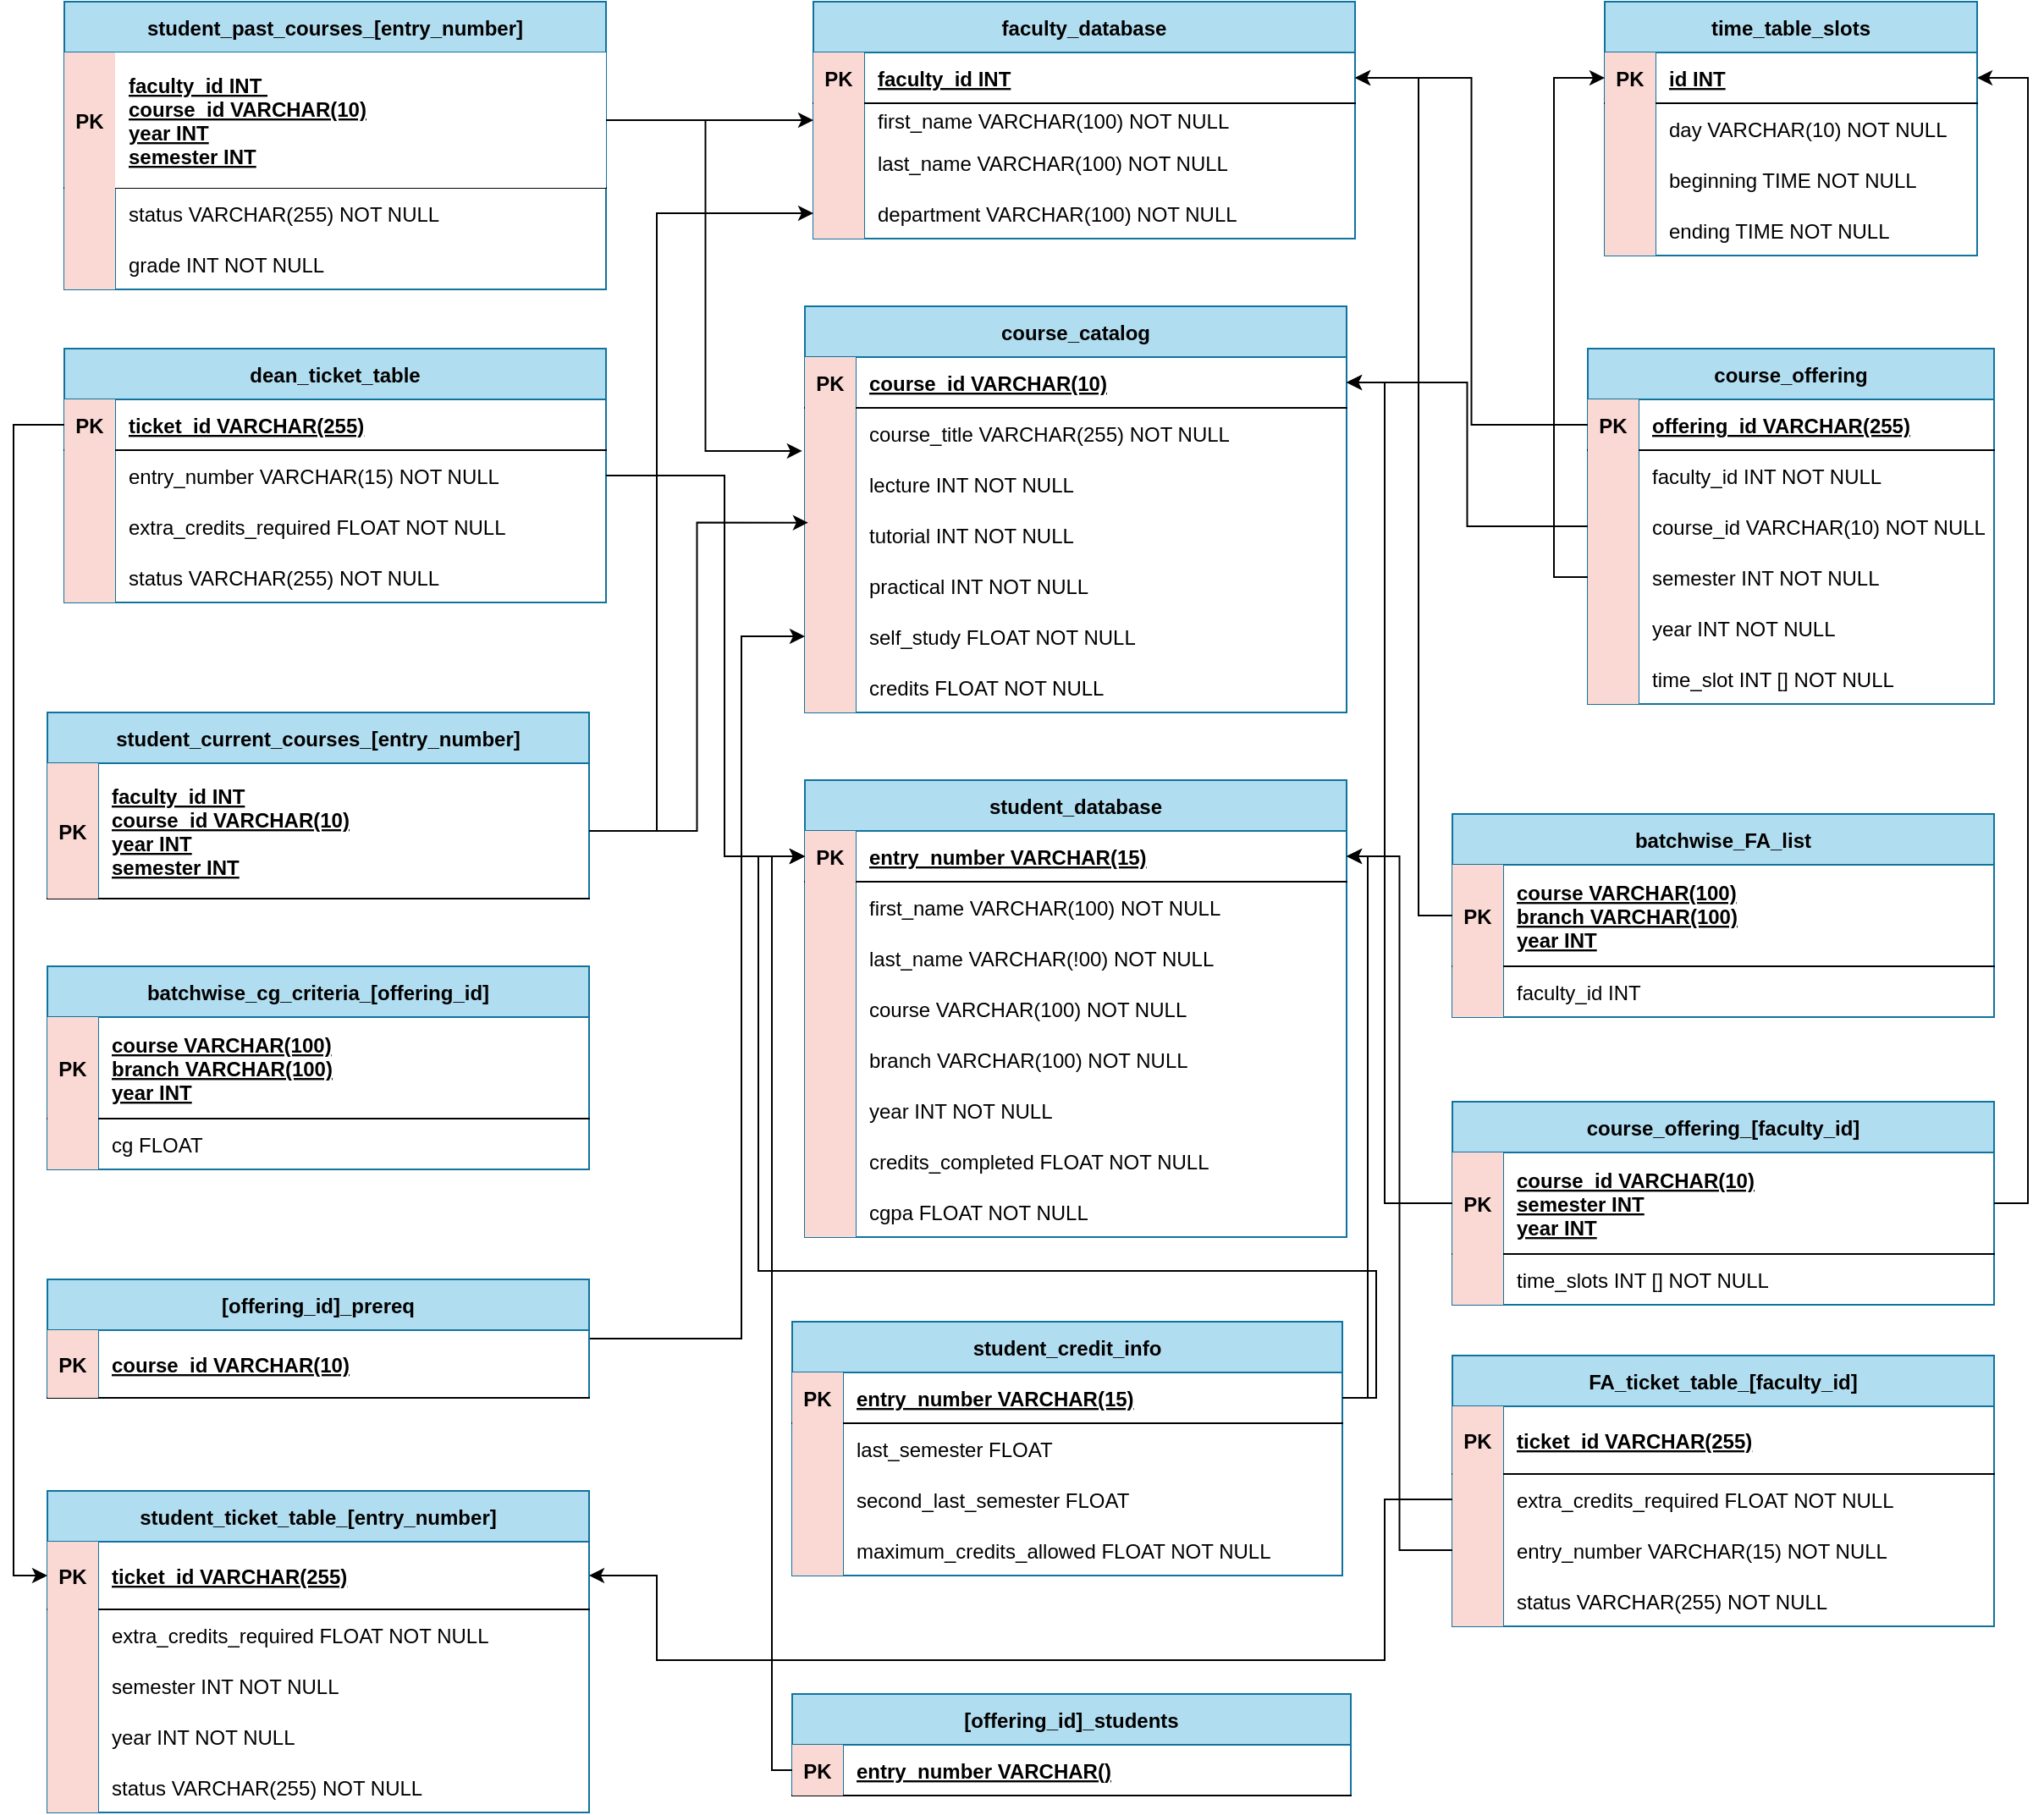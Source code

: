 <mxfile version="15.6.1" type="github">
  <diagram id="R2lEEEUBdFMjLlhIrx00" name="Page-1">
    <mxGraphModel dx="2153" dy="1867" grid="1" gridSize="10" guides="1" tooltips="1" connect="1" arrows="1" fold="1" page="1" pageScale="1" pageWidth="850" pageHeight="1100" math="0" shadow="0" extFonts="Permanent Marker^https://fonts.googleapis.com/css?family=Permanent+Marker">
      <root>
        <mxCell id="0" />
        <mxCell id="1" parent="0" />
        <mxCell id="C-vyLk0tnHw3VtMMgP7b-2" value="time_table_slots" style="shape=table;startSize=30;container=1;collapsible=1;childLayout=tableLayout;fixedRows=1;rowLines=0;fontStyle=1;align=center;resizeLast=1;fillColor=#b1ddf0;strokeColor=#10739e;" parent="1" vertex="1">
          <mxGeometry x="570" y="-250" width="220" height="150" as="geometry" />
        </mxCell>
        <mxCell id="C-vyLk0tnHw3VtMMgP7b-3" value="" style="shape=partialRectangle;collapsible=0;dropTarget=0;pointerEvents=0;fillColor=none;points=[[0,0.5],[1,0.5]];portConstraint=eastwest;top=0;left=0;right=0;bottom=1;" parent="C-vyLk0tnHw3VtMMgP7b-2" vertex="1">
          <mxGeometry y="30" width="220" height="30" as="geometry" />
        </mxCell>
        <mxCell id="C-vyLk0tnHw3VtMMgP7b-4" value="PK" style="shape=partialRectangle;overflow=hidden;connectable=0;fillColor=#fad9d5;top=0;left=0;bottom=0;right=0;fontStyle=1;strokeColor=#ae4132;" parent="C-vyLk0tnHw3VtMMgP7b-3" vertex="1">
          <mxGeometry width="30" height="30" as="geometry">
            <mxRectangle width="30" height="30" as="alternateBounds" />
          </mxGeometry>
        </mxCell>
        <mxCell id="C-vyLk0tnHw3VtMMgP7b-5" value="id INT" style="shape=partialRectangle;overflow=hidden;connectable=0;fillColor=none;top=0;left=0;bottom=0;right=0;align=left;spacingLeft=6;fontStyle=5;" parent="C-vyLk0tnHw3VtMMgP7b-3" vertex="1">
          <mxGeometry x="30" width="190" height="30" as="geometry">
            <mxRectangle width="190" height="30" as="alternateBounds" />
          </mxGeometry>
        </mxCell>
        <mxCell id="C-vyLk0tnHw3VtMMgP7b-6" value="" style="shape=partialRectangle;collapsible=0;dropTarget=0;pointerEvents=0;fillColor=none;points=[[0,0.5],[1,0.5]];portConstraint=eastwest;top=0;left=0;right=0;bottom=0;" parent="C-vyLk0tnHw3VtMMgP7b-2" vertex="1">
          <mxGeometry y="60" width="220" height="30" as="geometry" />
        </mxCell>
        <mxCell id="C-vyLk0tnHw3VtMMgP7b-7" value="" style="shape=partialRectangle;overflow=hidden;connectable=0;fillColor=#fad9d5;top=0;left=0;bottom=0;right=0;strokeColor=#ae4132;" parent="C-vyLk0tnHw3VtMMgP7b-6" vertex="1">
          <mxGeometry width="30" height="30" as="geometry">
            <mxRectangle width="30" height="30" as="alternateBounds" />
          </mxGeometry>
        </mxCell>
        <mxCell id="C-vyLk0tnHw3VtMMgP7b-8" value="day VARCHAR(10) NOT NULL" style="shape=partialRectangle;overflow=hidden;connectable=0;fillColor=none;top=0;left=0;bottom=0;right=0;align=left;spacingLeft=6;" parent="C-vyLk0tnHw3VtMMgP7b-6" vertex="1">
          <mxGeometry x="30" width="190" height="30" as="geometry">
            <mxRectangle width="190" height="30" as="alternateBounds" />
          </mxGeometry>
        </mxCell>
        <mxCell id="C-vyLk0tnHw3VtMMgP7b-9" value="" style="shape=partialRectangle;collapsible=0;dropTarget=0;pointerEvents=0;fillColor=none;points=[[0,0.5],[1,0.5]];portConstraint=eastwest;top=0;left=0;right=0;bottom=0;" parent="C-vyLk0tnHw3VtMMgP7b-2" vertex="1">
          <mxGeometry y="90" width="220" height="30" as="geometry" />
        </mxCell>
        <mxCell id="C-vyLk0tnHw3VtMMgP7b-10" value="" style="shape=partialRectangle;overflow=hidden;connectable=0;fillColor=#fad9d5;top=0;left=0;bottom=0;right=0;strokeColor=#ae4132;" parent="C-vyLk0tnHw3VtMMgP7b-9" vertex="1">
          <mxGeometry width="30" height="30" as="geometry">
            <mxRectangle width="30" height="30" as="alternateBounds" />
          </mxGeometry>
        </mxCell>
        <mxCell id="C-vyLk0tnHw3VtMMgP7b-11" value="beginning TIME NOT NULL" style="shape=partialRectangle;overflow=hidden;connectable=0;fillColor=none;top=0;left=0;bottom=0;right=0;align=left;spacingLeft=6;" parent="C-vyLk0tnHw3VtMMgP7b-9" vertex="1">
          <mxGeometry x="30" width="190" height="30" as="geometry">
            <mxRectangle width="190" height="30" as="alternateBounds" />
          </mxGeometry>
        </mxCell>
        <mxCell id="qS37Z0jsX_0jlmwzCGpo-130" value="" style="shape=partialRectangle;collapsible=0;dropTarget=0;pointerEvents=0;fillColor=none;points=[[0,0.5],[1,0.5]];portConstraint=eastwest;top=0;left=0;right=0;bottom=0;" parent="C-vyLk0tnHw3VtMMgP7b-2" vertex="1">
          <mxGeometry y="120" width="220" height="30" as="geometry" />
        </mxCell>
        <mxCell id="qS37Z0jsX_0jlmwzCGpo-131" value="" style="shape=partialRectangle;overflow=hidden;connectable=0;fillColor=#fad9d5;top=0;left=0;bottom=0;right=0;strokeColor=#ae4132;" parent="qS37Z0jsX_0jlmwzCGpo-130" vertex="1">
          <mxGeometry width="30" height="30" as="geometry">
            <mxRectangle width="30" height="30" as="alternateBounds" />
          </mxGeometry>
        </mxCell>
        <mxCell id="qS37Z0jsX_0jlmwzCGpo-132" value="ending TIME NOT NULL" style="shape=partialRectangle;overflow=hidden;connectable=0;fillColor=none;top=0;left=0;bottom=0;right=0;align=left;spacingLeft=6;" parent="qS37Z0jsX_0jlmwzCGpo-130" vertex="1">
          <mxGeometry x="30" width="190" height="30" as="geometry">
            <mxRectangle width="190" height="30" as="alternateBounds" />
          </mxGeometry>
        </mxCell>
        <mxCell id="C-vyLk0tnHw3VtMMgP7b-13" value="course_offering" style="shape=table;startSize=30;container=1;collapsible=1;childLayout=tableLayout;fixedRows=1;rowLines=0;fontStyle=1;align=center;resizeLast=1;fillColor=#b1ddf0;strokeColor=#10739e;" parent="1" vertex="1">
          <mxGeometry x="560" y="-45" width="240" height="210" as="geometry" />
        </mxCell>
        <mxCell id="C-vyLk0tnHw3VtMMgP7b-14" value="" style="shape=partialRectangle;collapsible=0;dropTarget=0;pointerEvents=0;fillColor=none;points=[[0,0.5],[1,0.5]];portConstraint=eastwest;top=0;left=0;right=0;bottom=1;" parent="C-vyLk0tnHw3VtMMgP7b-13" vertex="1">
          <mxGeometry y="30" width="240" height="30" as="geometry" />
        </mxCell>
        <mxCell id="C-vyLk0tnHw3VtMMgP7b-15" value="PK" style="shape=partialRectangle;overflow=hidden;connectable=0;fillColor=#fad9d5;top=0;left=0;bottom=0;right=0;fontStyle=1;strokeColor=#ae4132;" parent="C-vyLk0tnHw3VtMMgP7b-14" vertex="1">
          <mxGeometry width="30" height="30" as="geometry">
            <mxRectangle width="30" height="30" as="alternateBounds" />
          </mxGeometry>
        </mxCell>
        <mxCell id="C-vyLk0tnHw3VtMMgP7b-16" value="offering_id VARCHAR(255)" style="shape=partialRectangle;overflow=hidden;connectable=0;fillColor=none;top=0;left=0;bottom=0;right=0;align=left;spacingLeft=6;fontStyle=5;" parent="C-vyLk0tnHw3VtMMgP7b-14" vertex="1">
          <mxGeometry x="30" width="210" height="30" as="geometry">
            <mxRectangle width="210" height="30" as="alternateBounds" />
          </mxGeometry>
        </mxCell>
        <mxCell id="C-vyLk0tnHw3VtMMgP7b-17" value="" style="shape=partialRectangle;collapsible=0;dropTarget=0;pointerEvents=0;fillColor=none;points=[[0,0.5],[1,0.5]];portConstraint=eastwest;top=0;left=0;right=0;bottom=0;" parent="C-vyLk0tnHw3VtMMgP7b-13" vertex="1">
          <mxGeometry y="60" width="240" height="30" as="geometry" />
        </mxCell>
        <mxCell id="C-vyLk0tnHw3VtMMgP7b-18" value="" style="shape=partialRectangle;overflow=hidden;connectable=0;fillColor=#fad9d5;top=0;left=0;bottom=0;right=0;strokeColor=#ae4132;" parent="C-vyLk0tnHw3VtMMgP7b-17" vertex="1">
          <mxGeometry width="30" height="30" as="geometry">
            <mxRectangle width="30" height="30" as="alternateBounds" />
          </mxGeometry>
        </mxCell>
        <mxCell id="C-vyLk0tnHw3VtMMgP7b-19" value="faculty_id INT NOT NULL" style="shape=partialRectangle;overflow=hidden;connectable=0;fillColor=none;top=0;left=0;bottom=0;right=0;align=left;spacingLeft=6;" parent="C-vyLk0tnHw3VtMMgP7b-17" vertex="1">
          <mxGeometry x="30" width="210" height="30" as="geometry">
            <mxRectangle width="210" height="30" as="alternateBounds" />
          </mxGeometry>
        </mxCell>
        <mxCell id="C-vyLk0tnHw3VtMMgP7b-20" value="" style="shape=partialRectangle;collapsible=0;dropTarget=0;pointerEvents=0;fillColor=none;points=[[0,0.5],[1,0.5]];portConstraint=eastwest;top=0;left=0;right=0;bottom=0;" parent="C-vyLk0tnHw3VtMMgP7b-13" vertex="1">
          <mxGeometry y="90" width="240" height="30" as="geometry" />
        </mxCell>
        <mxCell id="C-vyLk0tnHw3VtMMgP7b-21" value="" style="shape=partialRectangle;overflow=hidden;connectable=0;fillColor=#fad9d5;top=0;left=0;bottom=0;right=0;strokeColor=#ae4132;" parent="C-vyLk0tnHw3VtMMgP7b-20" vertex="1">
          <mxGeometry width="30" height="30" as="geometry">
            <mxRectangle width="30" height="30" as="alternateBounds" />
          </mxGeometry>
        </mxCell>
        <mxCell id="C-vyLk0tnHw3VtMMgP7b-22" value="course_id VARCHAR(10) NOT NULL" style="shape=partialRectangle;overflow=hidden;connectable=0;fillColor=none;top=0;left=0;bottom=0;right=0;align=left;spacingLeft=6;" parent="C-vyLk0tnHw3VtMMgP7b-20" vertex="1">
          <mxGeometry x="30" width="210" height="30" as="geometry">
            <mxRectangle width="210" height="30" as="alternateBounds" />
          </mxGeometry>
        </mxCell>
        <mxCell id="qS37Z0jsX_0jlmwzCGpo-133" value="" style="shape=partialRectangle;collapsible=0;dropTarget=0;pointerEvents=0;fillColor=none;points=[[0,0.5],[1,0.5]];portConstraint=eastwest;top=0;left=0;right=0;bottom=0;" parent="C-vyLk0tnHw3VtMMgP7b-13" vertex="1">
          <mxGeometry y="120" width="240" height="30" as="geometry" />
        </mxCell>
        <mxCell id="qS37Z0jsX_0jlmwzCGpo-134" value="" style="shape=partialRectangle;overflow=hidden;connectable=0;fillColor=#fad9d5;top=0;left=0;bottom=0;right=0;strokeColor=#ae4132;" parent="qS37Z0jsX_0jlmwzCGpo-133" vertex="1">
          <mxGeometry width="30" height="30" as="geometry">
            <mxRectangle width="30" height="30" as="alternateBounds" />
          </mxGeometry>
        </mxCell>
        <mxCell id="qS37Z0jsX_0jlmwzCGpo-135" value="semester INT NOT NULL" style="shape=partialRectangle;overflow=hidden;connectable=0;fillColor=none;top=0;left=0;bottom=0;right=0;align=left;spacingLeft=6;" parent="qS37Z0jsX_0jlmwzCGpo-133" vertex="1">
          <mxGeometry x="30" width="210" height="30" as="geometry">
            <mxRectangle width="210" height="30" as="alternateBounds" />
          </mxGeometry>
        </mxCell>
        <mxCell id="qS37Z0jsX_0jlmwzCGpo-136" value="" style="shape=partialRectangle;collapsible=0;dropTarget=0;pointerEvents=0;fillColor=none;points=[[0,0.5],[1,0.5]];portConstraint=eastwest;top=0;left=0;right=0;bottom=0;" parent="C-vyLk0tnHw3VtMMgP7b-13" vertex="1">
          <mxGeometry y="150" width="240" height="30" as="geometry" />
        </mxCell>
        <mxCell id="qS37Z0jsX_0jlmwzCGpo-137" value="" style="shape=partialRectangle;overflow=hidden;connectable=0;fillColor=#fad9d5;top=0;left=0;bottom=0;right=0;strokeColor=#ae4132;" parent="qS37Z0jsX_0jlmwzCGpo-136" vertex="1">
          <mxGeometry width="30" height="30" as="geometry">
            <mxRectangle width="30" height="30" as="alternateBounds" />
          </mxGeometry>
        </mxCell>
        <mxCell id="qS37Z0jsX_0jlmwzCGpo-138" value="year INT NOT NULL" style="shape=partialRectangle;overflow=hidden;connectable=0;fillColor=none;top=0;left=0;bottom=0;right=0;align=left;spacingLeft=6;" parent="qS37Z0jsX_0jlmwzCGpo-136" vertex="1">
          <mxGeometry x="30" width="210" height="30" as="geometry">
            <mxRectangle width="210" height="30" as="alternateBounds" />
          </mxGeometry>
        </mxCell>
        <mxCell id="qS37Z0jsX_0jlmwzCGpo-139" value="" style="shape=partialRectangle;collapsible=0;dropTarget=0;pointerEvents=0;fillColor=none;points=[[0,0.5],[1,0.5]];portConstraint=eastwest;top=0;left=0;right=0;bottom=0;" parent="C-vyLk0tnHw3VtMMgP7b-13" vertex="1">
          <mxGeometry y="180" width="240" height="30" as="geometry" />
        </mxCell>
        <mxCell id="qS37Z0jsX_0jlmwzCGpo-140" value="" style="shape=partialRectangle;overflow=hidden;connectable=0;fillColor=#fad9d5;top=0;left=0;bottom=0;right=0;strokeColor=#ae4132;" parent="qS37Z0jsX_0jlmwzCGpo-139" vertex="1">
          <mxGeometry width="30" height="30" as="geometry">
            <mxRectangle width="30" height="30" as="alternateBounds" />
          </mxGeometry>
        </mxCell>
        <mxCell id="qS37Z0jsX_0jlmwzCGpo-141" value="time_slot INT [] NOT NULL" style="shape=partialRectangle;overflow=hidden;connectable=0;fillColor=none;top=0;left=0;bottom=0;right=0;align=left;spacingLeft=6;" parent="qS37Z0jsX_0jlmwzCGpo-139" vertex="1">
          <mxGeometry x="30" width="210" height="30" as="geometry">
            <mxRectangle width="210" height="30" as="alternateBounds" />
          </mxGeometry>
        </mxCell>
        <mxCell id="C-vyLk0tnHw3VtMMgP7b-23" value="course_catalog" style="shape=table;startSize=30;container=1;collapsible=1;childLayout=tableLayout;fixedRows=1;rowLines=0;fontStyle=1;align=center;resizeLast=1;fillColor=#b1ddf0;strokeColor=#10739e;" parent="1" vertex="1">
          <mxGeometry x="97.5" y="-70" width="320" height="240" as="geometry" />
        </mxCell>
        <mxCell id="C-vyLk0tnHw3VtMMgP7b-24" value="" style="shape=partialRectangle;collapsible=0;dropTarget=0;pointerEvents=0;fillColor=none;points=[[0,0.5],[1,0.5]];portConstraint=eastwest;top=0;left=0;right=0;bottom=1;" parent="C-vyLk0tnHw3VtMMgP7b-23" vertex="1">
          <mxGeometry y="30" width="320" height="30" as="geometry" />
        </mxCell>
        <mxCell id="C-vyLk0tnHw3VtMMgP7b-25" value="PK" style="shape=partialRectangle;overflow=hidden;connectable=0;fillColor=#fad9d5;top=0;left=0;bottom=0;right=0;fontStyle=1;strokeColor=#ae4132;" parent="C-vyLk0tnHw3VtMMgP7b-24" vertex="1">
          <mxGeometry width="30" height="30" as="geometry">
            <mxRectangle width="30" height="30" as="alternateBounds" />
          </mxGeometry>
        </mxCell>
        <mxCell id="C-vyLk0tnHw3VtMMgP7b-26" value="course_id VARCHAR(10)" style="shape=partialRectangle;overflow=hidden;connectable=0;fillColor=none;top=0;left=0;bottom=0;right=0;align=left;spacingLeft=6;fontStyle=5;" parent="C-vyLk0tnHw3VtMMgP7b-24" vertex="1">
          <mxGeometry x="30" width="290" height="30" as="geometry">
            <mxRectangle width="290" height="30" as="alternateBounds" />
          </mxGeometry>
        </mxCell>
        <mxCell id="C-vyLk0tnHw3VtMMgP7b-27" value="" style="shape=partialRectangle;collapsible=0;dropTarget=0;pointerEvents=0;fillColor=none;points=[[0,0.5],[1,0.5]];portConstraint=eastwest;top=0;left=0;right=0;bottom=0;" parent="C-vyLk0tnHw3VtMMgP7b-23" vertex="1">
          <mxGeometry y="60" width="320" height="30" as="geometry" />
        </mxCell>
        <mxCell id="C-vyLk0tnHw3VtMMgP7b-28" value="" style="shape=partialRectangle;overflow=hidden;connectable=0;fillColor=#fad9d5;top=0;left=0;bottom=0;right=0;strokeColor=#ae4132;" parent="C-vyLk0tnHw3VtMMgP7b-27" vertex="1">
          <mxGeometry width="30" height="30" as="geometry">
            <mxRectangle width="30" height="30" as="alternateBounds" />
          </mxGeometry>
        </mxCell>
        <mxCell id="C-vyLk0tnHw3VtMMgP7b-29" value="course_title VARCHAR(255) NOT NULL" style="shape=partialRectangle;overflow=hidden;connectable=0;fillColor=none;top=0;left=0;bottom=0;right=0;align=left;spacingLeft=6;" parent="C-vyLk0tnHw3VtMMgP7b-27" vertex="1">
          <mxGeometry x="30" width="290" height="30" as="geometry">
            <mxRectangle width="290" height="30" as="alternateBounds" />
          </mxGeometry>
        </mxCell>
        <mxCell id="qS37Z0jsX_0jlmwzCGpo-2" value="" style="shape=partialRectangle;collapsible=0;dropTarget=0;pointerEvents=0;fillColor=none;points=[[0,0.5],[1,0.5]];portConstraint=eastwest;top=0;left=0;right=0;bottom=0;" parent="C-vyLk0tnHw3VtMMgP7b-23" vertex="1">
          <mxGeometry y="90" width="320" height="30" as="geometry" />
        </mxCell>
        <mxCell id="qS37Z0jsX_0jlmwzCGpo-3" value="" style="shape=partialRectangle;overflow=hidden;connectable=0;fillColor=#fad9d5;top=0;left=0;bottom=0;right=0;strokeColor=#ae4132;" parent="qS37Z0jsX_0jlmwzCGpo-2" vertex="1">
          <mxGeometry width="30" height="30" as="geometry">
            <mxRectangle width="30" height="30" as="alternateBounds" />
          </mxGeometry>
        </mxCell>
        <mxCell id="qS37Z0jsX_0jlmwzCGpo-4" value="lecture INT NOT NULL" style="shape=partialRectangle;overflow=hidden;connectable=0;fillColor=none;top=0;left=0;bottom=0;right=0;align=left;spacingLeft=6;" parent="qS37Z0jsX_0jlmwzCGpo-2" vertex="1">
          <mxGeometry x="30" width="290" height="30" as="geometry">
            <mxRectangle width="290" height="30" as="alternateBounds" />
          </mxGeometry>
        </mxCell>
        <mxCell id="qS37Z0jsX_0jlmwzCGpo-5" value="" style="shape=partialRectangle;collapsible=0;dropTarget=0;pointerEvents=0;fillColor=none;points=[[0,0.5],[1,0.5]];portConstraint=eastwest;top=0;left=0;right=0;bottom=0;" parent="C-vyLk0tnHw3VtMMgP7b-23" vertex="1">
          <mxGeometry y="120" width="320" height="30" as="geometry" />
        </mxCell>
        <mxCell id="qS37Z0jsX_0jlmwzCGpo-6" value="" style="shape=partialRectangle;overflow=hidden;connectable=0;fillColor=#fad9d5;top=0;left=0;bottom=0;right=0;strokeColor=#ae4132;" parent="qS37Z0jsX_0jlmwzCGpo-5" vertex="1">
          <mxGeometry width="30" height="30" as="geometry">
            <mxRectangle width="30" height="30" as="alternateBounds" />
          </mxGeometry>
        </mxCell>
        <mxCell id="qS37Z0jsX_0jlmwzCGpo-7" value="tutorial INT NOT NULL" style="shape=partialRectangle;overflow=hidden;connectable=0;fillColor=none;top=0;left=0;bottom=0;right=0;align=left;spacingLeft=6;" parent="qS37Z0jsX_0jlmwzCGpo-5" vertex="1">
          <mxGeometry x="30" width="290" height="30" as="geometry">
            <mxRectangle width="290" height="30" as="alternateBounds" />
          </mxGeometry>
        </mxCell>
        <mxCell id="qS37Z0jsX_0jlmwzCGpo-8" value="" style="shape=partialRectangle;collapsible=0;dropTarget=0;pointerEvents=0;fillColor=none;points=[[0,0.5],[1,0.5]];portConstraint=eastwest;top=0;left=0;right=0;bottom=0;" parent="C-vyLk0tnHw3VtMMgP7b-23" vertex="1">
          <mxGeometry y="150" width="320" height="30" as="geometry" />
        </mxCell>
        <mxCell id="qS37Z0jsX_0jlmwzCGpo-9" value="" style="shape=partialRectangle;overflow=hidden;connectable=0;fillColor=#fad9d5;top=0;left=0;bottom=0;right=0;strokeColor=#ae4132;" parent="qS37Z0jsX_0jlmwzCGpo-8" vertex="1">
          <mxGeometry width="30" height="30" as="geometry">
            <mxRectangle width="30" height="30" as="alternateBounds" />
          </mxGeometry>
        </mxCell>
        <mxCell id="qS37Z0jsX_0jlmwzCGpo-10" value="practical INT NOT NULL" style="shape=partialRectangle;overflow=hidden;connectable=0;fillColor=none;top=0;left=0;bottom=0;right=0;align=left;spacingLeft=6;" parent="qS37Z0jsX_0jlmwzCGpo-8" vertex="1">
          <mxGeometry x="30" width="290" height="30" as="geometry">
            <mxRectangle width="290" height="30" as="alternateBounds" />
          </mxGeometry>
        </mxCell>
        <mxCell id="qS37Z0jsX_0jlmwzCGpo-11" value="" style="shape=partialRectangle;collapsible=0;dropTarget=0;pointerEvents=0;fillColor=none;points=[[0,0.5],[1,0.5]];portConstraint=eastwest;top=0;left=0;right=0;bottom=0;" parent="C-vyLk0tnHw3VtMMgP7b-23" vertex="1">
          <mxGeometry y="180" width="320" height="30" as="geometry" />
        </mxCell>
        <mxCell id="qS37Z0jsX_0jlmwzCGpo-12" value="" style="shape=partialRectangle;overflow=hidden;connectable=0;fillColor=#fad9d5;top=0;left=0;bottom=0;right=0;strokeColor=#ae4132;" parent="qS37Z0jsX_0jlmwzCGpo-11" vertex="1">
          <mxGeometry width="30" height="30" as="geometry">
            <mxRectangle width="30" height="30" as="alternateBounds" />
          </mxGeometry>
        </mxCell>
        <mxCell id="qS37Z0jsX_0jlmwzCGpo-13" value="self_study FLOAT NOT NULL" style="shape=partialRectangle;overflow=hidden;connectable=0;fillColor=none;top=0;left=0;bottom=0;right=0;align=left;spacingLeft=6;" parent="qS37Z0jsX_0jlmwzCGpo-11" vertex="1">
          <mxGeometry x="30" width="290" height="30" as="geometry">
            <mxRectangle width="290" height="30" as="alternateBounds" />
          </mxGeometry>
        </mxCell>
        <mxCell id="qS37Z0jsX_0jlmwzCGpo-14" value="" style="shape=partialRectangle;collapsible=0;dropTarget=0;pointerEvents=0;fillColor=none;points=[[0,0.5],[1,0.5]];portConstraint=eastwest;top=0;left=0;right=0;bottom=0;" parent="C-vyLk0tnHw3VtMMgP7b-23" vertex="1">
          <mxGeometry y="210" width="320" height="30" as="geometry" />
        </mxCell>
        <mxCell id="qS37Z0jsX_0jlmwzCGpo-15" value="" style="shape=partialRectangle;overflow=hidden;connectable=0;fillColor=#fad9d5;top=0;left=0;bottom=0;right=0;strokeColor=#ae4132;" parent="qS37Z0jsX_0jlmwzCGpo-14" vertex="1">
          <mxGeometry width="30" height="30" as="geometry">
            <mxRectangle width="30" height="30" as="alternateBounds" />
          </mxGeometry>
        </mxCell>
        <mxCell id="qS37Z0jsX_0jlmwzCGpo-16" value="credits FLOAT NOT NULL" style="shape=partialRectangle;overflow=hidden;connectable=0;fillColor=none;top=0;left=0;bottom=0;right=0;align=left;spacingLeft=6;" parent="qS37Z0jsX_0jlmwzCGpo-14" vertex="1">
          <mxGeometry x="30" width="290" height="30" as="geometry">
            <mxRectangle width="290" height="30" as="alternateBounds" />
          </mxGeometry>
        </mxCell>
        <mxCell id="qS37Z0jsX_0jlmwzCGpo-20" value="student_credit_info" style="shape=table;startSize=30;container=1;collapsible=1;childLayout=tableLayout;fixedRows=1;rowLines=0;fontStyle=1;align=center;resizeLast=1;fillColor=#b1ddf0;strokeColor=#10739e;" parent="1" vertex="1">
          <mxGeometry x="90" y="530" width="325" height="150" as="geometry" />
        </mxCell>
        <mxCell id="qS37Z0jsX_0jlmwzCGpo-21" value="" style="shape=partialRectangle;collapsible=0;dropTarget=0;pointerEvents=0;fillColor=none;points=[[0,0.5],[1,0.5]];portConstraint=eastwest;top=0;left=0;right=0;bottom=1;" parent="qS37Z0jsX_0jlmwzCGpo-20" vertex="1">
          <mxGeometry y="30" width="325" height="30" as="geometry" />
        </mxCell>
        <mxCell id="qS37Z0jsX_0jlmwzCGpo-22" value="PK" style="shape=partialRectangle;overflow=hidden;connectable=0;fillColor=#fad9d5;top=0;left=0;bottom=0;right=0;fontStyle=1;strokeColor=#ae4132;" parent="qS37Z0jsX_0jlmwzCGpo-21" vertex="1">
          <mxGeometry width="30" height="30" as="geometry">
            <mxRectangle width="30" height="30" as="alternateBounds" />
          </mxGeometry>
        </mxCell>
        <mxCell id="qS37Z0jsX_0jlmwzCGpo-23" value="entry_number VARCHAR(15)" style="shape=partialRectangle;overflow=hidden;connectable=0;fillColor=none;top=0;left=0;bottom=0;right=0;align=left;spacingLeft=6;fontStyle=5;" parent="qS37Z0jsX_0jlmwzCGpo-21" vertex="1">
          <mxGeometry x="30" width="295" height="30" as="geometry">
            <mxRectangle width="295" height="30" as="alternateBounds" />
          </mxGeometry>
        </mxCell>
        <mxCell id="qS37Z0jsX_0jlmwzCGpo-24" value="" style="shape=partialRectangle;collapsible=0;dropTarget=0;pointerEvents=0;fillColor=none;points=[[0,0.5],[1,0.5]];portConstraint=eastwest;top=0;left=0;right=0;bottom=0;" parent="qS37Z0jsX_0jlmwzCGpo-20" vertex="1">
          <mxGeometry y="60" width="325" height="30" as="geometry" />
        </mxCell>
        <mxCell id="qS37Z0jsX_0jlmwzCGpo-25" value="" style="shape=partialRectangle;overflow=hidden;connectable=0;fillColor=#fad9d5;top=0;left=0;bottom=0;right=0;strokeColor=#ae4132;" parent="qS37Z0jsX_0jlmwzCGpo-24" vertex="1">
          <mxGeometry width="30" height="30" as="geometry">
            <mxRectangle width="30" height="30" as="alternateBounds" />
          </mxGeometry>
        </mxCell>
        <mxCell id="qS37Z0jsX_0jlmwzCGpo-26" value="last_semester FLOAT" style="shape=partialRectangle;overflow=hidden;connectable=0;fillColor=none;top=0;left=0;bottom=0;right=0;align=left;spacingLeft=6;" parent="qS37Z0jsX_0jlmwzCGpo-24" vertex="1">
          <mxGeometry x="30" width="295" height="30" as="geometry">
            <mxRectangle width="295" height="30" as="alternateBounds" />
          </mxGeometry>
        </mxCell>
        <mxCell id="qS37Z0jsX_0jlmwzCGpo-27" value="" style="shape=partialRectangle;collapsible=0;dropTarget=0;pointerEvents=0;fillColor=none;points=[[0,0.5],[1,0.5]];portConstraint=eastwest;top=0;left=0;right=0;bottom=0;" parent="qS37Z0jsX_0jlmwzCGpo-20" vertex="1">
          <mxGeometry y="90" width="325" height="30" as="geometry" />
        </mxCell>
        <mxCell id="qS37Z0jsX_0jlmwzCGpo-28" value="" style="shape=partialRectangle;overflow=hidden;connectable=0;fillColor=#fad9d5;top=0;left=0;bottom=0;right=0;strokeColor=#ae4132;" parent="qS37Z0jsX_0jlmwzCGpo-27" vertex="1">
          <mxGeometry width="30" height="30" as="geometry">
            <mxRectangle width="30" height="30" as="alternateBounds" />
          </mxGeometry>
        </mxCell>
        <mxCell id="qS37Z0jsX_0jlmwzCGpo-29" value="second_last_semester FLOAT" style="shape=partialRectangle;overflow=hidden;connectable=0;fillColor=none;top=0;left=0;bottom=0;right=0;align=left;spacingLeft=6;" parent="qS37Z0jsX_0jlmwzCGpo-27" vertex="1">
          <mxGeometry x="30" width="295" height="30" as="geometry">
            <mxRectangle width="295" height="30" as="alternateBounds" />
          </mxGeometry>
        </mxCell>
        <mxCell id="qS37Z0jsX_0jlmwzCGpo-30" value="" style="shape=partialRectangle;collapsible=0;dropTarget=0;pointerEvents=0;fillColor=none;points=[[0,0.5],[1,0.5]];portConstraint=eastwest;top=0;left=0;right=0;bottom=0;" parent="qS37Z0jsX_0jlmwzCGpo-20" vertex="1">
          <mxGeometry y="120" width="325" height="30" as="geometry" />
        </mxCell>
        <mxCell id="qS37Z0jsX_0jlmwzCGpo-31" value="" style="shape=partialRectangle;overflow=hidden;connectable=0;fillColor=#fad9d5;top=0;left=0;bottom=0;right=0;strokeColor=#ae4132;" parent="qS37Z0jsX_0jlmwzCGpo-30" vertex="1">
          <mxGeometry width="30" height="30" as="geometry">
            <mxRectangle width="30" height="30" as="alternateBounds" />
          </mxGeometry>
        </mxCell>
        <mxCell id="qS37Z0jsX_0jlmwzCGpo-32" value="maximum_credits_allowed FLOAT NOT NULL" style="shape=partialRectangle;overflow=hidden;connectable=0;fillColor=none;top=0;left=0;bottom=0;right=0;align=left;spacingLeft=6;" parent="qS37Z0jsX_0jlmwzCGpo-30" vertex="1">
          <mxGeometry x="30" width="295" height="30" as="geometry">
            <mxRectangle width="295" height="30" as="alternateBounds" />
          </mxGeometry>
        </mxCell>
        <mxCell id="qS37Z0jsX_0jlmwzCGpo-42" value="faculty_database" style="shape=table;startSize=30;container=1;collapsible=1;childLayout=tableLayout;fixedRows=1;rowLines=0;fontStyle=1;align=center;resizeLast=1;fillColor=#b1ddf0;strokeColor=#10739e;" parent="1" vertex="1">
          <mxGeometry x="102.5" y="-250" width="320" height="140" as="geometry" />
        </mxCell>
        <mxCell id="qS37Z0jsX_0jlmwzCGpo-43" value="" style="shape=partialRectangle;collapsible=0;dropTarget=0;pointerEvents=0;fillColor=none;points=[[0,0.5],[1,0.5]];portConstraint=eastwest;top=0;left=0;right=0;bottom=1;" parent="qS37Z0jsX_0jlmwzCGpo-42" vertex="1">
          <mxGeometry y="30" width="320" height="30" as="geometry" />
        </mxCell>
        <mxCell id="qS37Z0jsX_0jlmwzCGpo-44" value="PK" style="shape=partialRectangle;overflow=hidden;connectable=0;fillColor=#fad9d5;top=0;left=0;bottom=0;right=0;fontStyle=1;strokeColor=#ae4132;" parent="qS37Z0jsX_0jlmwzCGpo-43" vertex="1">
          <mxGeometry width="30" height="30" as="geometry">
            <mxRectangle width="30" height="30" as="alternateBounds" />
          </mxGeometry>
        </mxCell>
        <mxCell id="qS37Z0jsX_0jlmwzCGpo-45" value="faculty_id INT" style="shape=partialRectangle;overflow=hidden;connectable=0;fillColor=none;top=0;left=0;bottom=0;right=0;align=left;spacingLeft=6;fontStyle=5;" parent="qS37Z0jsX_0jlmwzCGpo-43" vertex="1">
          <mxGeometry x="30" width="290" height="30" as="geometry">
            <mxRectangle width="290" height="30" as="alternateBounds" />
          </mxGeometry>
        </mxCell>
        <mxCell id="qS37Z0jsX_0jlmwzCGpo-46" value="" style="shape=partialRectangle;collapsible=0;dropTarget=0;pointerEvents=0;fillColor=none;points=[[0,0.5],[1,0.5]];portConstraint=eastwest;top=0;left=0;right=0;bottom=0;" parent="qS37Z0jsX_0jlmwzCGpo-42" vertex="1">
          <mxGeometry y="60" width="320" height="20" as="geometry" />
        </mxCell>
        <mxCell id="qS37Z0jsX_0jlmwzCGpo-47" value="" style="shape=partialRectangle;overflow=hidden;connectable=0;fillColor=#fad9d5;top=0;left=0;bottom=0;right=0;strokeColor=#ae4132;" parent="qS37Z0jsX_0jlmwzCGpo-46" vertex="1">
          <mxGeometry width="30" height="20" as="geometry">
            <mxRectangle width="30" height="20" as="alternateBounds" />
          </mxGeometry>
        </mxCell>
        <mxCell id="qS37Z0jsX_0jlmwzCGpo-48" value="first_name VARCHAR(100) NOT NULL" style="shape=partialRectangle;overflow=hidden;connectable=0;fillColor=none;top=0;left=0;bottom=0;right=0;align=left;spacingLeft=6;" parent="qS37Z0jsX_0jlmwzCGpo-46" vertex="1">
          <mxGeometry x="30" width="290" height="20" as="geometry">
            <mxRectangle width="290" height="20" as="alternateBounds" />
          </mxGeometry>
        </mxCell>
        <mxCell id="qS37Z0jsX_0jlmwzCGpo-49" value="" style="shape=partialRectangle;collapsible=0;dropTarget=0;pointerEvents=0;fillColor=none;points=[[0,0.5],[1,0.5]];portConstraint=eastwest;top=0;left=0;right=0;bottom=0;" parent="qS37Z0jsX_0jlmwzCGpo-42" vertex="1">
          <mxGeometry y="80" width="320" height="30" as="geometry" />
        </mxCell>
        <mxCell id="qS37Z0jsX_0jlmwzCGpo-50" value="" style="shape=partialRectangle;overflow=hidden;connectable=0;fillColor=#fad9d5;top=0;left=0;bottom=0;right=0;strokeColor=#ae4132;" parent="qS37Z0jsX_0jlmwzCGpo-49" vertex="1">
          <mxGeometry width="30" height="30" as="geometry">
            <mxRectangle width="30" height="30" as="alternateBounds" />
          </mxGeometry>
        </mxCell>
        <mxCell id="qS37Z0jsX_0jlmwzCGpo-51" value="last_name VARCHAR(100) NOT NULL" style="shape=partialRectangle;overflow=hidden;connectable=0;fillColor=none;top=0;left=0;bottom=0;right=0;align=left;spacingLeft=6;" parent="qS37Z0jsX_0jlmwzCGpo-49" vertex="1">
          <mxGeometry x="30" width="290" height="30" as="geometry">
            <mxRectangle width="290" height="30" as="alternateBounds" />
          </mxGeometry>
        </mxCell>
        <mxCell id="qS37Z0jsX_0jlmwzCGpo-306" value="" style="shape=partialRectangle;collapsible=0;dropTarget=0;pointerEvents=0;fillColor=none;points=[[0,0.5],[1,0.5]];portConstraint=eastwest;top=0;left=0;right=0;bottom=0;" parent="qS37Z0jsX_0jlmwzCGpo-42" vertex="1">
          <mxGeometry y="110" width="320" height="30" as="geometry" />
        </mxCell>
        <mxCell id="qS37Z0jsX_0jlmwzCGpo-307" value="" style="shape=partialRectangle;overflow=hidden;connectable=0;fillColor=#fad9d5;top=0;left=0;bottom=0;right=0;strokeColor=#ae4132;" parent="qS37Z0jsX_0jlmwzCGpo-306" vertex="1">
          <mxGeometry width="30" height="30" as="geometry">
            <mxRectangle width="30" height="30" as="alternateBounds" />
          </mxGeometry>
        </mxCell>
        <mxCell id="qS37Z0jsX_0jlmwzCGpo-308" value="department VARCHAR(100) NOT NULL" style="shape=partialRectangle;overflow=hidden;connectable=0;fillColor=none;top=0;left=0;bottom=0;right=0;align=left;spacingLeft=6;" parent="qS37Z0jsX_0jlmwzCGpo-306" vertex="1">
          <mxGeometry x="30" width="290" height="30" as="geometry">
            <mxRectangle width="290" height="30" as="alternateBounds" />
          </mxGeometry>
        </mxCell>
        <mxCell id="qS37Z0jsX_0jlmwzCGpo-86" value="batchwise_FA_list" style="shape=table;startSize=30;container=1;collapsible=1;childLayout=tableLayout;fixedRows=1;rowLines=0;fontStyle=1;align=center;resizeLast=1;fillColor=#b1ddf0;strokeColor=#10739e;" parent="1" vertex="1">
          <mxGeometry x="480" y="230" width="320" height="120" as="geometry" />
        </mxCell>
        <mxCell id="qS37Z0jsX_0jlmwzCGpo-87" value="" style="shape=partialRectangle;collapsible=0;dropTarget=0;pointerEvents=0;fillColor=none;points=[[0,0.5],[1,0.5]];portConstraint=eastwest;top=0;left=0;right=0;bottom=1;" parent="qS37Z0jsX_0jlmwzCGpo-86" vertex="1">
          <mxGeometry y="30" width="320" height="60" as="geometry" />
        </mxCell>
        <mxCell id="qS37Z0jsX_0jlmwzCGpo-88" value="PK" style="shape=partialRectangle;overflow=hidden;connectable=0;fillColor=#fad9d5;top=0;left=0;bottom=0;right=0;fontStyle=1;strokeColor=#ae4132;" parent="qS37Z0jsX_0jlmwzCGpo-87" vertex="1">
          <mxGeometry width="30" height="60" as="geometry">
            <mxRectangle width="30" height="60" as="alternateBounds" />
          </mxGeometry>
        </mxCell>
        <mxCell id="qS37Z0jsX_0jlmwzCGpo-89" value="course VARCHAR(100)&#xa;branch VARCHAR(100)&#xa;year INT" style="shape=partialRectangle;overflow=hidden;connectable=0;fillColor=none;top=0;left=0;bottom=0;right=0;align=left;spacingLeft=6;fontStyle=5;" parent="qS37Z0jsX_0jlmwzCGpo-87" vertex="1">
          <mxGeometry x="30" width="290" height="60" as="geometry">
            <mxRectangle width="290" height="60" as="alternateBounds" />
          </mxGeometry>
        </mxCell>
        <mxCell id="qS37Z0jsX_0jlmwzCGpo-96" value="" style="shape=partialRectangle;collapsible=0;dropTarget=0;pointerEvents=0;fillColor=none;points=[[0,0.5],[1,0.5]];portConstraint=eastwest;top=0;left=0;right=0;bottom=0;" parent="qS37Z0jsX_0jlmwzCGpo-86" vertex="1">
          <mxGeometry y="90" width="320" height="30" as="geometry" />
        </mxCell>
        <mxCell id="qS37Z0jsX_0jlmwzCGpo-97" value="" style="shape=partialRectangle;overflow=hidden;connectable=0;fillColor=#fad9d5;top=0;left=0;bottom=0;right=0;strokeColor=#ae4132;" parent="qS37Z0jsX_0jlmwzCGpo-96" vertex="1">
          <mxGeometry width="30" height="30" as="geometry">
            <mxRectangle width="30" height="30" as="alternateBounds" />
          </mxGeometry>
        </mxCell>
        <mxCell id="qS37Z0jsX_0jlmwzCGpo-98" value="faculty_id INT" style="shape=partialRectangle;overflow=hidden;connectable=0;fillColor=none;top=0;left=0;bottom=0;right=0;align=left;spacingLeft=6;" parent="qS37Z0jsX_0jlmwzCGpo-96" vertex="1">
          <mxGeometry x="30" width="290" height="30" as="geometry">
            <mxRectangle width="290" height="30" as="alternateBounds" />
          </mxGeometry>
        </mxCell>
        <mxCell id="qS37Z0jsX_0jlmwzCGpo-173" value="student_past_courses_[entry_number]" style="shape=table;startSize=30;container=1;collapsible=1;childLayout=tableLayout;fixedRows=1;rowLines=0;fontStyle=1;align=center;resizeLast=1;fillColor=#b1ddf0;strokeColor=#10739e;" parent="1" vertex="1">
          <mxGeometry x="-340" y="-250" width="320" height="170" as="geometry" />
        </mxCell>
        <mxCell id="qS37Z0jsX_0jlmwzCGpo-174" value="" style="shape=partialRectangle;collapsible=0;dropTarget=0;pointerEvents=0;fillColor=none;points=[[0,0.5],[1,0.5]];portConstraint=eastwest;top=0;left=0;right=0;bottom=1;" parent="qS37Z0jsX_0jlmwzCGpo-173" vertex="1">
          <mxGeometry y="30" width="320" height="80" as="geometry" />
        </mxCell>
        <mxCell id="qS37Z0jsX_0jlmwzCGpo-175" value="PK" style="shape=partialRectangle;overflow=hidden;connectable=0;fillColor=#fad9d5;top=0;left=0;bottom=0;right=0;fontStyle=1;strokeColor=#ae4132;" parent="qS37Z0jsX_0jlmwzCGpo-174" vertex="1">
          <mxGeometry width="30" height="80" as="geometry">
            <mxRectangle width="30" height="80" as="alternateBounds" />
          </mxGeometry>
        </mxCell>
        <mxCell id="qS37Z0jsX_0jlmwzCGpo-176" value="faculty_id INT &#xa;course_id VARCHAR(10)&#xa;year INT&#xa;semester INT" style="shape=partialRectangle;overflow=hidden;connectable=0;top=0;left=0;bottom=0;right=0;align=left;spacingLeft=6;fontStyle=5;" parent="qS37Z0jsX_0jlmwzCGpo-174" vertex="1">
          <mxGeometry x="30" width="290" height="80" as="geometry">
            <mxRectangle width="290" height="80" as="alternateBounds" />
          </mxGeometry>
        </mxCell>
        <mxCell id="qS37Z0jsX_0jlmwzCGpo-177" value="" style="shape=partialRectangle;collapsible=0;dropTarget=0;pointerEvents=0;fillColor=none;points=[[0,0.5],[1,0.5]];portConstraint=eastwest;top=0;left=0;right=0;bottom=0;" parent="qS37Z0jsX_0jlmwzCGpo-173" vertex="1">
          <mxGeometry y="110" width="320" height="30" as="geometry" />
        </mxCell>
        <mxCell id="qS37Z0jsX_0jlmwzCGpo-178" value="" style="shape=partialRectangle;overflow=hidden;connectable=0;fillColor=#fad9d5;top=0;left=0;bottom=0;right=0;strokeColor=#ae4132;" parent="qS37Z0jsX_0jlmwzCGpo-177" vertex="1">
          <mxGeometry width="30" height="30" as="geometry">
            <mxRectangle width="30" height="30" as="alternateBounds" />
          </mxGeometry>
        </mxCell>
        <mxCell id="qS37Z0jsX_0jlmwzCGpo-179" value="status VARCHAR(255) NOT NULL" style="shape=partialRectangle;overflow=hidden;connectable=0;fillColor=none;top=0;left=0;bottom=0;right=0;align=left;spacingLeft=6;" parent="qS37Z0jsX_0jlmwzCGpo-177" vertex="1">
          <mxGeometry x="30" width="290" height="30" as="geometry">
            <mxRectangle width="290" height="30" as="alternateBounds" />
          </mxGeometry>
        </mxCell>
        <mxCell id="qS37Z0jsX_0jlmwzCGpo-180" value="" style="shape=partialRectangle;collapsible=0;dropTarget=0;pointerEvents=0;fillColor=none;points=[[0,0.5],[1,0.5]];portConstraint=eastwest;top=0;left=0;right=0;bottom=0;" parent="qS37Z0jsX_0jlmwzCGpo-173" vertex="1">
          <mxGeometry y="140" width="320" height="30" as="geometry" />
        </mxCell>
        <mxCell id="qS37Z0jsX_0jlmwzCGpo-181" value="" style="shape=partialRectangle;overflow=hidden;connectable=0;fillColor=#fad9d5;top=0;left=0;bottom=0;right=0;strokeColor=#ae4132;" parent="qS37Z0jsX_0jlmwzCGpo-180" vertex="1">
          <mxGeometry width="30" height="30" as="geometry">
            <mxRectangle width="30" height="30" as="alternateBounds" />
          </mxGeometry>
        </mxCell>
        <mxCell id="qS37Z0jsX_0jlmwzCGpo-182" value="grade INT NOT NULL" style="shape=partialRectangle;overflow=hidden;connectable=0;fillColor=none;top=0;left=0;bottom=0;right=0;align=left;spacingLeft=6;" parent="qS37Z0jsX_0jlmwzCGpo-180" vertex="1">
          <mxGeometry x="30" width="290" height="30" as="geometry">
            <mxRectangle width="290" height="30" as="alternateBounds" />
          </mxGeometry>
        </mxCell>
        <mxCell id="qS37Z0jsX_0jlmwzCGpo-195" value="student_current_courses_[entry_number]" style="shape=table;startSize=30;container=1;collapsible=1;childLayout=tableLayout;fixedRows=1;rowLines=0;fontStyle=1;align=center;resizeLast=1;fillColor=#b1ddf0;strokeColor=#10739e;" parent="1" vertex="1">
          <mxGeometry x="-350" y="170" width="320" height="110" as="geometry" />
        </mxCell>
        <mxCell id="qS37Z0jsX_0jlmwzCGpo-196" value="" style="shape=partialRectangle;collapsible=0;dropTarget=0;pointerEvents=0;fillColor=none;points=[[0,0.5],[1,0.5]];portConstraint=eastwest;top=0;left=0;right=0;bottom=1;" parent="qS37Z0jsX_0jlmwzCGpo-195" vertex="1">
          <mxGeometry y="30" width="320" height="80" as="geometry" />
        </mxCell>
        <mxCell id="qS37Z0jsX_0jlmwzCGpo-197" value="PK" style="shape=partialRectangle;overflow=hidden;connectable=0;fillColor=#fad9d5;top=0;left=0;bottom=0;right=0;fontStyle=1;strokeColor=#ae4132;" parent="qS37Z0jsX_0jlmwzCGpo-196" vertex="1">
          <mxGeometry width="30" height="80" as="geometry">
            <mxRectangle width="30" height="80" as="alternateBounds" />
          </mxGeometry>
        </mxCell>
        <mxCell id="qS37Z0jsX_0jlmwzCGpo-198" value="faculty_id INT&#xa;course_id VARCHAR(10)&#xa;year INT&#xa;semester INT" style="shape=partialRectangle;overflow=hidden;connectable=0;fillColor=none;top=0;left=0;bottom=0;right=0;align=left;spacingLeft=6;fontStyle=5;" parent="qS37Z0jsX_0jlmwzCGpo-196" vertex="1">
          <mxGeometry x="30" width="290" height="80" as="geometry">
            <mxRectangle width="290" height="80" as="alternateBounds" />
          </mxGeometry>
        </mxCell>
        <mxCell id="qS37Z0jsX_0jlmwzCGpo-205" value="student_ticket_table_[entry_number]" style="shape=table;startSize=30;container=1;collapsible=1;childLayout=tableLayout;fixedRows=1;rowLines=0;fontStyle=1;align=center;resizeLast=1;fillColor=#b1ddf0;strokeColor=#10739e;" parent="1" vertex="1">
          <mxGeometry x="-350" y="630" width="320" height="190" as="geometry" />
        </mxCell>
        <mxCell id="qS37Z0jsX_0jlmwzCGpo-206" value="" style="shape=partialRectangle;collapsible=0;dropTarget=0;pointerEvents=0;fillColor=none;points=[[0,0.5],[1,0.5]];portConstraint=eastwest;top=0;left=0;right=0;bottom=1;" parent="qS37Z0jsX_0jlmwzCGpo-205" vertex="1">
          <mxGeometry y="30" width="320" height="40" as="geometry" />
        </mxCell>
        <mxCell id="qS37Z0jsX_0jlmwzCGpo-207" value="PK" style="shape=partialRectangle;overflow=hidden;connectable=0;fillColor=#fad9d5;top=0;left=0;bottom=0;right=0;fontStyle=1;strokeColor=#ae4132;" parent="qS37Z0jsX_0jlmwzCGpo-206" vertex="1">
          <mxGeometry width="30" height="40" as="geometry">
            <mxRectangle width="30" height="40" as="alternateBounds" />
          </mxGeometry>
        </mxCell>
        <mxCell id="qS37Z0jsX_0jlmwzCGpo-208" value="ticket_id VARCHAR(255)" style="shape=partialRectangle;overflow=hidden;connectable=0;fillColor=none;top=0;left=0;bottom=0;right=0;align=left;spacingLeft=6;fontStyle=5;" parent="qS37Z0jsX_0jlmwzCGpo-206" vertex="1">
          <mxGeometry x="30" width="290" height="40" as="geometry">
            <mxRectangle width="290" height="40" as="alternateBounds" />
          </mxGeometry>
        </mxCell>
        <mxCell id="qS37Z0jsX_0jlmwzCGpo-209" value="" style="shape=partialRectangle;collapsible=0;dropTarget=0;pointerEvents=0;fillColor=none;points=[[0,0.5],[1,0.5]];portConstraint=eastwest;top=0;left=0;right=0;bottom=0;" parent="qS37Z0jsX_0jlmwzCGpo-205" vertex="1">
          <mxGeometry y="70" width="320" height="30" as="geometry" />
        </mxCell>
        <mxCell id="qS37Z0jsX_0jlmwzCGpo-210" value="" style="shape=partialRectangle;overflow=hidden;connectable=0;fillColor=#fad9d5;top=0;left=0;bottom=0;right=0;strokeColor=#ae4132;" parent="qS37Z0jsX_0jlmwzCGpo-209" vertex="1">
          <mxGeometry width="30" height="30" as="geometry">
            <mxRectangle width="30" height="30" as="alternateBounds" />
          </mxGeometry>
        </mxCell>
        <mxCell id="qS37Z0jsX_0jlmwzCGpo-211" value="extra_credits_required FLOAT NOT NULL  " style="shape=partialRectangle;overflow=hidden;connectable=0;fillColor=none;top=0;left=0;bottom=0;right=0;align=left;spacingLeft=6;" parent="qS37Z0jsX_0jlmwzCGpo-209" vertex="1">
          <mxGeometry x="30" width="290" height="30" as="geometry">
            <mxRectangle width="290" height="30" as="alternateBounds" />
          </mxGeometry>
        </mxCell>
        <mxCell id="qS37Z0jsX_0jlmwzCGpo-212" value="" style="shape=partialRectangle;collapsible=0;dropTarget=0;pointerEvents=0;fillColor=none;points=[[0,0.5],[1,0.5]];portConstraint=eastwest;top=0;left=0;right=0;bottom=0;" parent="qS37Z0jsX_0jlmwzCGpo-205" vertex="1">
          <mxGeometry y="100" width="320" height="30" as="geometry" />
        </mxCell>
        <mxCell id="qS37Z0jsX_0jlmwzCGpo-213" value="" style="shape=partialRectangle;overflow=hidden;connectable=0;fillColor=#fad9d5;top=0;left=0;bottom=0;right=0;strokeColor=#ae4132;" parent="qS37Z0jsX_0jlmwzCGpo-212" vertex="1">
          <mxGeometry width="30" height="30" as="geometry">
            <mxRectangle width="30" height="30" as="alternateBounds" />
          </mxGeometry>
        </mxCell>
        <mxCell id="qS37Z0jsX_0jlmwzCGpo-214" value="semester INT NOT NULL" style="shape=partialRectangle;overflow=hidden;connectable=0;fillColor=none;top=0;left=0;bottom=0;right=0;align=left;spacingLeft=6;" parent="qS37Z0jsX_0jlmwzCGpo-212" vertex="1">
          <mxGeometry x="30" width="290" height="30" as="geometry">
            <mxRectangle width="290" height="30" as="alternateBounds" />
          </mxGeometry>
        </mxCell>
        <mxCell id="qS37Z0jsX_0jlmwzCGpo-215" value="" style="shape=partialRectangle;collapsible=0;dropTarget=0;pointerEvents=0;fillColor=none;points=[[0,0.5],[1,0.5]];portConstraint=eastwest;top=0;left=0;right=0;bottom=0;" parent="qS37Z0jsX_0jlmwzCGpo-205" vertex="1">
          <mxGeometry y="130" width="320" height="30" as="geometry" />
        </mxCell>
        <mxCell id="qS37Z0jsX_0jlmwzCGpo-216" value="" style="shape=partialRectangle;overflow=hidden;connectable=0;fillColor=#fad9d5;top=0;left=0;bottom=0;right=0;strokeColor=#ae4132;" parent="qS37Z0jsX_0jlmwzCGpo-215" vertex="1">
          <mxGeometry width="30" height="30" as="geometry">
            <mxRectangle width="30" height="30" as="alternateBounds" />
          </mxGeometry>
        </mxCell>
        <mxCell id="qS37Z0jsX_0jlmwzCGpo-217" value="year INT NOT NULL" style="shape=partialRectangle;overflow=hidden;connectable=0;fillColor=none;top=0;left=0;bottom=0;right=0;align=left;spacingLeft=6;" parent="qS37Z0jsX_0jlmwzCGpo-215" vertex="1">
          <mxGeometry x="30" width="290" height="30" as="geometry">
            <mxRectangle width="290" height="30" as="alternateBounds" />
          </mxGeometry>
        </mxCell>
        <mxCell id="qS37Z0jsX_0jlmwzCGpo-218" value="" style="shape=partialRectangle;collapsible=0;dropTarget=0;pointerEvents=0;fillColor=none;points=[[0,0.5],[1,0.5]];portConstraint=eastwest;top=0;left=0;right=0;bottom=0;" parent="qS37Z0jsX_0jlmwzCGpo-205" vertex="1">
          <mxGeometry y="160" width="320" height="30" as="geometry" />
        </mxCell>
        <mxCell id="qS37Z0jsX_0jlmwzCGpo-219" value="" style="shape=partialRectangle;overflow=hidden;connectable=0;fillColor=#fad9d5;top=0;left=0;bottom=0;right=0;strokeColor=#ae4132;" parent="qS37Z0jsX_0jlmwzCGpo-218" vertex="1">
          <mxGeometry width="30" height="30" as="geometry">
            <mxRectangle width="30" height="30" as="alternateBounds" />
          </mxGeometry>
        </mxCell>
        <mxCell id="qS37Z0jsX_0jlmwzCGpo-220" value="status VARCHAR(255) NOT NULL" style="shape=partialRectangle;overflow=hidden;connectable=0;fillColor=none;top=0;left=0;bottom=0;right=0;align=left;spacingLeft=6;" parent="qS37Z0jsX_0jlmwzCGpo-218" vertex="1">
          <mxGeometry x="30" width="290" height="30" as="geometry">
            <mxRectangle width="290" height="30" as="alternateBounds" />
          </mxGeometry>
        </mxCell>
        <mxCell id="qS37Z0jsX_0jlmwzCGpo-221" value="course_offering_[faculty_id]" style="shape=table;startSize=30;container=1;collapsible=1;childLayout=tableLayout;fixedRows=1;rowLines=0;fontStyle=1;align=center;resizeLast=1;fillColor=#b1ddf0;strokeColor=#10739e;" parent="1" vertex="1">
          <mxGeometry x="480" y="400" width="320" height="120" as="geometry" />
        </mxCell>
        <mxCell id="qS37Z0jsX_0jlmwzCGpo-222" value="" style="shape=partialRectangle;collapsible=0;dropTarget=0;pointerEvents=0;fillColor=none;points=[[0,0.5],[1,0.5]];portConstraint=eastwest;top=0;left=0;right=0;bottom=1;" parent="qS37Z0jsX_0jlmwzCGpo-221" vertex="1">
          <mxGeometry y="30" width="320" height="60" as="geometry" />
        </mxCell>
        <mxCell id="qS37Z0jsX_0jlmwzCGpo-223" value="PK" style="shape=partialRectangle;overflow=hidden;connectable=0;fillColor=#fad9d5;top=0;left=0;bottom=0;right=0;fontStyle=1;strokeColor=#ae4132;" parent="qS37Z0jsX_0jlmwzCGpo-222" vertex="1">
          <mxGeometry width="30" height="60" as="geometry">
            <mxRectangle width="30" height="60" as="alternateBounds" />
          </mxGeometry>
        </mxCell>
        <mxCell id="qS37Z0jsX_0jlmwzCGpo-224" value="course_id VARCHAR(10)&#xa;semester INT&#xa;year INT" style="shape=partialRectangle;overflow=hidden;connectable=0;fillColor=none;top=0;left=0;bottom=0;right=0;align=left;spacingLeft=6;fontStyle=5;" parent="qS37Z0jsX_0jlmwzCGpo-222" vertex="1">
          <mxGeometry x="30" width="290" height="60" as="geometry">
            <mxRectangle width="290" height="60" as="alternateBounds" />
          </mxGeometry>
        </mxCell>
        <mxCell id="qS37Z0jsX_0jlmwzCGpo-225" value="" style="shape=partialRectangle;collapsible=0;dropTarget=0;pointerEvents=0;fillColor=none;points=[[0,0.5],[1,0.5]];portConstraint=eastwest;top=0;left=0;right=0;bottom=0;" parent="qS37Z0jsX_0jlmwzCGpo-221" vertex="1">
          <mxGeometry y="90" width="320" height="30" as="geometry" />
        </mxCell>
        <mxCell id="qS37Z0jsX_0jlmwzCGpo-226" value="" style="shape=partialRectangle;overflow=hidden;connectable=0;fillColor=#fad9d5;top=0;left=0;bottom=0;right=0;strokeColor=#ae4132;" parent="qS37Z0jsX_0jlmwzCGpo-225" vertex="1">
          <mxGeometry width="30" height="30" as="geometry">
            <mxRectangle width="30" height="30" as="alternateBounds" />
          </mxGeometry>
        </mxCell>
        <mxCell id="qS37Z0jsX_0jlmwzCGpo-227" value="time_slots INT [] NOT NULL" style="shape=partialRectangle;overflow=hidden;connectable=0;fillColor=none;top=0;left=0;bottom=0;right=0;align=left;spacingLeft=6;" parent="qS37Z0jsX_0jlmwzCGpo-225" vertex="1">
          <mxGeometry x="30" width="290" height="30" as="geometry">
            <mxRectangle width="290" height="30" as="alternateBounds" />
          </mxGeometry>
        </mxCell>
        <mxCell id="qS37Z0jsX_0jlmwzCGpo-237" value="FA_ticket_table_[faculty_id]" style="shape=table;startSize=30;container=1;collapsible=1;childLayout=tableLayout;fixedRows=1;rowLines=0;fontStyle=1;align=center;resizeLast=1;fillColor=#b1ddf0;strokeColor=#10739e;" parent="1" vertex="1">
          <mxGeometry x="480" y="550" width="320" height="160" as="geometry" />
        </mxCell>
        <mxCell id="qS37Z0jsX_0jlmwzCGpo-238" value="" style="shape=partialRectangle;collapsible=0;dropTarget=0;pointerEvents=0;fillColor=none;points=[[0,0.5],[1,0.5]];portConstraint=eastwest;top=0;left=0;right=0;bottom=1;" parent="qS37Z0jsX_0jlmwzCGpo-237" vertex="1">
          <mxGeometry y="30" width="320" height="40" as="geometry" />
        </mxCell>
        <mxCell id="qS37Z0jsX_0jlmwzCGpo-239" value="PK" style="shape=partialRectangle;overflow=hidden;connectable=0;fillColor=#fad9d5;top=0;left=0;bottom=0;right=0;fontStyle=1;strokeColor=#ae4132;" parent="qS37Z0jsX_0jlmwzCGpo-238" vertex="1">
          <mxGeometry width="30" height="40" as="geometry">
            <mxRectangle width="30" height="40" as="alternateBounds" />
          </mxGeometry>
        </mxCell>
        <mxCell id="qS37Z0jsX_0jlmwzCGpo-240" value="ticket_id VARCHAR(255)" style="shape=partialRectangle;overflow=hidden;connectable=0;fillColor=none;top=0;left=0;bottom=0;right=0;align=left;spacingLeft=6;fontStyle=5;" parent="qS37Z0jsX_0jlmwzCGpo-238" vertex="1">
          <mxGeometry x="30" width="290" height="40" as="geometry">
            <mxRectangle width="290" height="40" as="alternateBounds" />
          </mxGeometry>
        </mxCell>
        <mxCell id="qS37Z0jsX_0jlmwzCGpo-241" value="" style="shape=partialRectangle;collapsible=0;dropTarget=0;pointerEvents=0;fillColor=none;points=[[0,0.5],[1,0.5]];portConstraint=eastwest;top=0;left=0;right=0;bottom=0;" parent="qS37Z0jsX_0jlmwzCGpo-237" vertex="1">
          <mxGeometry y="70" width="320" height="30" as="geometry" />
        </mxCell>
        <mxCell id="qS37Z0jsX_0jlmwzCGpo-242" value="" style="shape=partialRectangle;overflow=hidden;connectable=0;fillColor=#fad9d5;top=0;left=0;bottom=0;right=0;strokeColor=#ae4132;" parent="qS37Z0jsX_0jlmwzCGpo-241" vertex="1">
          <mxGeometry width="30" height="30" as="geometry">
            <mxRectangle width="30" height="30" as="alternateBounds" />
          </mxGeometry>
        </mxCell>
        <mxCell id="qS37Z0jsX_0jlmwzCGpo-243" value="extra_credits_required FLOAT NOT NULL" style="shape=partialRectangle;overflow=hidden;connectable=0;fillColor=none;top=0;left=0;bottom=0;right=0;align=left;spacingLeft=6;" parent="qS37Z0jsX_0jlmwzCGpo-241" vertex="1">
          <mxGeometry x="30" width="290" height="30" as="geometry">
            <mxRectangle width="290" height="30" as="alternateBounds" />
          </mxGeometry>
        </mxCell>
        <mxCell id="qS37Z0jsX_0jlmwzCGpo-244" value="" style="shape=partialRectangle;collapsible=0;dropTarget=0;pointerEvents=0;fillColor=none;points=[[0,0.5],[1,0.5]];portConstraint=eastwest;top=0;left=0;right=0;bottom=0;" parent="qS37Z0jsX_0jlmwzCGpo-237" vertex="1">
          <mxGeometry y="100" width="320" height="30" as="geometry" />
        </mxCell>
        <mxCell id="qS37Z0jsX_0jlmwzCGpo-245" value="" style="shape=partialRectangle;overflow=hidden;connectable=0;fillColor=#fad9d5;top=0;left=0;bottom=0;right=0;strokeColor=#ae4132;" parent="qS37Z0jsX_0jlmwzCGpo-244" vertex="1">
          <mxGeometry width="30" height="30" as="geometry">
            <mxRectangle width="30" height="30" as="alternateBounds" />
          </mxGeometry>
        </mxCell>
        <mxCell id="qS37Z0jsX_0jlmwzCGpo-246" value="entry_number VARCHAR(15) NOT NULL" style="shape=partialRectangle;overflow=hidden;connectable=0;fillColor=none;top=0;left=0;bottom=0;right=0;align=left;spacingLeft=6;" parent="qS37Z0jsX_0jlmwzCGpo-244" vertex="1">
          <mxGeometry x="30" width="290" height="30" as="geometry">
            <mxRectangle width="290" height="30" as="alternateBounds" />
          </mxGeometry>
        </mxCell>
        <mxCell id="qS37Z0jsX_0jlmwzCGpo-247" value="" style="shape=partialRectangle;collapsible=0;dropTarget=0;pointerEvents=0;fillColor=none;points=[[0,0.5],[1,0.5]];portConstraint=eastwest;top=0;left=0;right=0;bottom=0;" parent="qS37Z0jsX_0jlmwzCGpo-237" vertex="1">
          <mxGeometry y="130" width="320" height="30" as="geometry" />
        </mxCell>
        <mxCell id="qS37Z0jsX_0jlmwzCGpo-248" value="" style="shape=partialRectangle;overflow=hidden;connectable=0;fillColor=#fad9d5;top=0;left=0;bottom=0;right=0;strokeColor=#ae4132;" parent="qS37Z0jsX_0jlmwzCGpo-247" vertex="1">
          <mxGeometry width="30" height="30" as="geometry">
            <mxRectangle width="30" height="30" as="alternateBounds" />
          </mxGeometry>
        </mxCell>
        <mxCell id="qS37Z0jsX_0jlmwzCGpo-249" value="status VARCHAR(255) NOT NULL" style="shape=partialRectangle;overflow=hidden;connectable=0;fillColor=none;top=0;left=0;bottom=0;right=0;align=left;spacingLeft=6;" parent="qS37Z0jsX_0jlmwzCGpo-247" vertex="1">
          <mxGeometry x="30" width="290" height="30" as="geometry">
            <mxRectangle width="290" height="30" as="alternateBounds" />
          </mxGeometry>
        </mxCell>
        <mxCell id="qS37Z0jsX_0jlmwzCGpo-253" value="batchwise_cg_criteria_[offering_id]" style="shape=table;startSize=30;container=1;collapsible=1;childLayout=tableLayout;fixedRows=1;rowLines=0;fontStyle=1;align=center;resizeLast=1;fillColor=#b1ddf0;strokeColor=#10739e;" parent="1" vertex="1">
          <mxGeometry x="-350" y="320" width="320" height="120" as="geometry" />
        </mxCell>
        <mxCell id="qS37Z0jsX_0jlmwzCGpo-254" value="" style="shape=partialRectangle;collapsible=0;dropTarget=0;pointerEvents=0;fillColor=none;points=[[0,0.5],[1,0.5]];portConstraint=eastwest;top=0;left=0;right=0;bottom=1;" parent="qS37Z0jsX_0jlmwzCGpo-253" vertex="1">
          <mxGeometry y="30" width="320" height="60" as="geometry" />
        </mxCell>
        <mxCell id="qS37Z0jsX_0jlmwzCGpo-255" value="PK" style="shape=partialRectangle;overflow=hidden;connectable=0;fillColor=#fad9d5;top=0;left=0;bottom=0;right=0;fontStyle=1;strokeColor=#ae4132;" parent="qS37Z0jsX_0jlmwzCGpo-254" vertex="1">
          <mxGeometry width="30" height="60" as="geometry">
            <mxRectangle width="30" height="60" as="alternateBounds" />
          </mxGeometry>
        </mxCell>
        <mxCell id="qS37Z0jsX_0jlmwzCGpo-256" value="course VARCHAR(100)&#xa;branch VARCHAR(100)&#xa;year INT" style="shape=partialRectangle;overflow=hidden;connectable=0;fillColor=none;top=0;left=0;bottom=0;right=0;align=left;spacingLeft=6;fontStyle=5;" parent="qS37Z0jsX_0jlmwzCGpo-254" vertex="1">
          <mxGeometry x="30" width="290" height="60" as="geometry">
            <mxRectangle width="290" height="60" as="alternateBounds" />
          </mxGeometry>
        </mxCell>
        <mxCell id="qS37Z0jsX_0jlmwzCGpo-257" value="" style="shape=partialRectangle;collapsible=0;dropTarget=0;pointerEvents=0;fillColor=none;points=[[0,0.5],[1,0.5]];portConstraint=eastwest;top=0;left=0;right=0;bottom=0;" parent="qS37Z0jsX_0jlmwzCGpo-253" vertex="1">
          <mxGeometry y="90" width="320" height="30" as="geometry" />
        </mxCell>
        <mxCell id="qS37Z0jsX_0jlmwzCGpo-258" value="" style="shape=partialRectangle;overflow=hidden;connectable=0;fillColor=#fad9d5;top=0;left=0;bottom=0;right=0;strokeColor=#ae4132;" parent="qS37Z0jsX_0jlmwzCGpo-257" vertex="1">
          <mxGeometry width="30" height="30" as="geometry">
            <mxRectangle width="30" height="30" as="alternateBounds" />
          </mxGeometry>
        </mxCell>
        <mxCell id="qS37Z0jsX_0jlmwzCGpo-259" value="cg FLOAT" style="shape=partialRectangle;overflow=hidden;connectable=0;fillColor=none;top=0;left=0;bottom=0;right=0;align=left;spacingLeft=6;" parent="qS37Z0jsX_0jlmwzCGpo-257" vertex="1">
          <mxGeometry x="30" width="290" height="30" as="geometry">
            <mxRectangle width="290" height="30" as="alternateBounds" />
          </mxGeometry>
        </mxCell>
        <mxCell id="qS37Z0jsX_0jlmwzCGpo-311" style="edgeStyle=orthogonalEdgeStyle;rounded=0;orthogonalLoop=1;jettySize=auto;html=1;entryX=0;entryY=0.5;entryDx=0;entryDy=0;" parent="1" source="qS37Z0jsX_0jlmwzCGpo-266" target="qS37Z0jsX_0jlmwzCGpo-11" edge="1">
          <mxGeometry relative="1" as="geometry">
            <Array as="points">
              <mxPoint x="60" y="540" />
              <mxPoint x="60" y="125" />
            </Array>
          </mxGeometry>
        </mxCell>
        <mxCell id="qS37Z0jsX_0jlmwzCGpo-266" value="[offering_id]_prereq" style="shape=table;startSize=30;container=1;collapsible=1;childLayout=tableLayout;fixedRows=1;rowLines=0;fontStyle=1;align=center;resizeLast=1;fillColor=#b1ddf0;strokeColor=#10739e;" parent="1" vertex="1">
          <mxGeometry x="-350" y="505" width="320" height="70" as="geometry" />
        </mxCell>
        <mxCell id="qS37Z0jsX_0jlmwzCGpo-267" value="" style="shape=partialRectangle;collapsible=0;dropTarget=0;pointerEvents=0;fillColor=none;points=[[0,0.5],[1,0.5]];portConstraint=eastwest;top=0;left=0;right=0;bottom=1;" parent="qS37Z0jsX_0jlmwzCGpo-266" vertex="1">
          <mxGeometry y="30" width="320" height="40" as="geometry" />
        </mxCell>
        <mxCell id="qS37Z0jsX_0jlmwzCGpo-268" value="PK" style="shape=partialRectangle;overflow=hidden;connectable=0;fillColor=#fad9d5;top=0;left=0;bottom=0;right=0;fontStyle=1;strokeColor=#ae4132;" parent="qS37Z0jsX_0jlmwzCGpo-267" vertex="1">
          <mxGeometry width="30" height="40" as="geometry">
            <mxRectangle width="30" height="40" as="alternateBounds" />
          </mxGeometry>
        </mxCell>
        <mxCell id="qS37Z0jsX_0jlmwzCGpo-269" value="course_id VARCHAR(10)" style="shape=partialRectangle;overflow=hidden;connectable=0;fillColor=none;top=0;left=0;bottom=0;right=0;align=left;spacingLeft=6;fontStyle=5;" parent="qS37Z0jsX_0jlmwzCGpo-267" vertex="1">
          <mxGeometry x="30" width="290" height="40" as="geometry">
            <mxRectangle width="290" height="40" as="alternateBounds" />
          </mxGeometry>
        </mxCell>
        <mxCell id="qS37Z0jsX_0jlmwzCGpo-108" value="dean_ticket_table" style="shape=table;startSize=30;container=1;collapsible=1;childLayout=tableLayout;fixedRows=1;rowLines=0;fontStyle=1;align=center;resizeLast=1;fillColor=#b1ddf0;strokeColor=#10739e;" parent="1" vertex="1">
          <mxGeometry x="-340" y="-45" width="320" height="150" as="geometry" />
        </mxCell>
        <mxCell id="qS37Z0jsX_0jlmwzCGpo-109" value="" style="shape=partialRectangle;collapsible=0;dropTarget=0;pointerEvents=0;fillColor=none;points=[[0,0.5],[1,0.5]];portConstraint=eastwest;top=0;left=0;right=0;bottom=1;" parent="qS37Z0jsX_0jlmwzCGpo-108" vertex="1">
          <mxGeometry y="30" width="320" height="30" as="geometry" />
        </mxCell>
        <mxCell id="qS37Z0jsX_0jlmwzCGpo-110" value="PK" style="shape=partialRectangle;overflow=hidden;connectable=0;fillColor=#fad9d5;top=0;left=0;bottom=0;right=0;fontStyle=1;strokeColor=#ae4132;" parent="qS37Z0jsX_0jlmwzCGpo-109" vertex="1">
          <mxGeometry width="30" height="30" as="geometry">
            <mxRectangle width="30" height="30" as="alternateBounds" />
          </mxGeometry>
        </mxCell>
        <mxCell id="qS37Z0jsX_0jlmwzCGpo-111" value="ticket_id VARCHAR(255)" style="shape=partialRectangle;overflow=hidden;connectable=0;fillColor=none;top=0;left=0;bottom=0;right=0;align=left;spacingLeft=6;fontStyle=5;" parent="qS37Z0jsX_0jlmwzCGpo-109" vertex="1">
          <mxGeometry x="30" width="290" height="30" as="geometry">
            <mxRectangle width="290" height="30" as="alternateBounds" />
          </mxGeometry>
        </mxCell>
        <mxCell id="qS37Z0jsX_0jlmwzCGpo-112" value="" style="shape=partialRectangle;collapsible=0;dropTarget=0;pointerEvents=0;fillColor=none;points=[[0,0.5],[1,0.5]];portConstraint=eastwest;top=0;left=0;right=0;bottom=0;" parent="qS37Z0jsX_0jlmwzCGpo-108" vertex="1">
          <mxGeometry y="60" width="320" height="30" as="geometry" />
        </mxCell>
        <mxCell id="qS37Z0jsX_0jlmwzCGpo-113" value="" style="shape=partialRectangle;overflow=hidden;connectable=0;fillColor=#fad9d5;top=0;left=0;bottom=0;right=0;strokeColor=#ae4132;" parent="qS37Z0jsX_0jlmwzCGpo-112" vertex="1">
          <mxGeometry width="30" height="30" as="geometry">
            <mxRectangle width="30" height="30" as="alternateBounds" />
          </mxGeometry>
        </mxCell>
        <mxCell id="qS37Z0jsX_0jlmwzCGpo-114" value="entry_number VARCHAR(15) NOT NULL" style="shape=partialRectangle;overflow=hidden;connectable=0;fillColor=none;top=0;left=0;bottom=0;right=0;align=left;spacingLeft=6;" parent="qS37Z0jsX_0jlmwzCGpo-112" vertex="1">
          <mxGeometry x="30" width="290" height="30" as="geometry">
            <mxRectangle width="290" height="30" as="alternateBounds" />
          </mxGeometry>
        </mxCell>
        <mxCell id="qS37Z0jsX_0jlmwzCGpo-115" value="" style="shape=partialRectangle;collapsible=0;dropTarget=0;pointerEvents=0;fillColor=none;points=[[0,0.5],[1,0.5]];portConstraint=eastwest;top=0;left=0;right=0;bottom=0;" parent="qS37Z0jsX_0jlmwzCGpo-108" vertex="1">
          <mxGeometry y="90" width="320" height="30" as="geometry" />
        </mxCell>
        <mxCell id="qS37Z0jsX_0jlmwzCGpo-116" value="" style="shape=partialRectangle;overflow=hidden;connectable=0;fillColor=#fad9d5;top=0;left=0;bottom=0;right=0;strokeColor=#ae4132;" parent="qS37Z0jsX_0jlmwzCGpo-115" vertex="1">
          <mxGeometry width="30" height="30" as="geometry">
            <mxRectangle width="30" height="30" as="alternateBounds" />
          </mxGeometry>
        </mxCell>
        <mxCell id="qS37Z0jsX_0jlmwzCGpo-117" value="extra_credits_required FLOAT NOT NULL" style="shape=partialRectangle;overflow=hidden;connectable=0;fillColor=none;top=0;left=0;bottom=0;right=0;align=left;spacingLeft=6;" parent="qS37Z0jsX_0jlmwzCGpo-115" vertex="1">
          <mxGeometry x="30" width="290" height="30" as="geometry">
            <mxRectangle width="290" height="30" as="alternateBounds" />
          </mxGeometry>
        </mxCell>
        <mxCell id="qS37Z0jsX_0jlmwzCGpo-118" value="" style="shape=partialRectangle;collapsible=0;dropTarget=0;pointerEvents=0;fillColor=none;points=[[0,0.5],[1,0.5]];portConstraint=eastwest;top=0;left=0;right=0;bottom=0;" parent="qS37Z0jsX_0jlmwzCGpo-108" vertex="1">
          <mxGeometry y="120" width="320" height="30" as="geometry" />
        </mxCell>
        <mxCell id="qS37Z0jsX_0jlmwzCGpo-119" value="" style="shape=partialRectangle;overflow=hidden;connectable=0;fillColor=#fad9d5;top=0;left=0;bottom=0;right=0;strokeColor=#ae4132;" parent="qS37Z0jsX_0jlmwzCGpo-118" vertex="1">
          <mxGeometry width="30" height="30" as="geometry">
            <mxRectangle width="30" height="30" as="alternateBounds" />
          </mxGeometry>
        </mxCell>
        <mxCell id="qS37Z0jsX_0jlmwzCGpo-120" value="status VARCHAR(255) NOT NULL" style="shape=partialRectangle;overflow=hidden;connectable=0;fillColor=none;top=0;left=0;bottom=0;right=0;align=left;spacingLeft=6;" parent="qS37Z0jsX_0jlmwzCGpo-118" vertex="1">
          <mxGeometry x="30" width="290" height="30" as="geometry">
            <mxRectangle width="290" height="30" as="alternateBounds" />
          </mxGeometry>
        </mxCell>
        <mxCell id="qS37Z0jsX_0jlmwzCGpo-64" value="student_database" style="shape=table;startSize=30;container=1;collapsible=1;childLayout=tableLayout;fixedRows=1;rowLines=0;fontStyle=1;align=center;resizeLast=1;fillColor=#b1ddf0;strokeColor=#10739e;" parent="1" vertex="1">
          <mxGeometry x="97.5" y="210" width="320" height="270" as="geometry" />
        </mxCell>
        <mxCell id="qS37Z0jsX_0jlmwzCGpo-65" value="" style="shape=partialRectangle;collapsible=0;dropTarget=0;pointerEvents=0;fillColor=none;points=[[0,0.5],[1,0.5]];portConstraint=eastwest;top=0;left=0;right=0;bottom=1;" parent="qS37Z0jsX_0jlmwzCGpo-64" vertex="1">
          <mxGeometry y="30" width="320" height="30" as="geometry" />
        </mxCell>
        <mxCell id="qS37Z0jsX_0jlmwzCGpo-66" value="PK" style="shape=partialRectangle;overflow=hidden;connectable=0;fillColor=#fad9d5;top=0;left=0;bottom=0;right=0;fontStyle=1;strokeColor=#ae4132;" parent="qS37Z0jsX_0jlmwzCGpo-65" vertex="1">
          <mxGeometry width="30" height="30" as="geometry">
            <mxRectangle width="30" height="30" as="alternateBounds" />
          </mxGeometry>
        </mxCell>
        <mxCell id="qS37Z0jsX_0jlmwzCGpo-67" value="entry_number VARCHAR(15)" style="shape=partialRectangle;overflow=hidden;connectable=0;fillColor=none;top=0;left=0;bottom=0;right=0;align=left;spacingLeft=6;fontStyle=5;" parent="qS37Z0jsX_0jlmwzCGpo-65" vertex="1">
          <mxGeometry x="30" width="290" height="30" as="geometry">
            <mxRectangle width="290" height="30" as="alternateBounds" />
          </mxGeometry>
        </mxCell>
        <mxCell id="qS37Z0jsX_0jlmwzCGpo-68" value="" style="shape=partialRectangle;collapsible=0;dropTarget=0;pointerEvents=0;fillColor=none;points=[[0,0.5],[1,0.5]];portConstraint=eastwest;top=0;left=0;right=0;bottom=0;" parent="qS37Z0jsX_0jlmwzCGpo-64" vertex="1">
          <mxGeometry y="60" width="320" height="30" as="geometry" />
        </mxCell>
        <mxCell id="qS37Z0jsX_0jlmwzCGpo-69" value="" style="shape=partialRectangle;overflow=hidden;connectable=0;fillColor=#fad9d5;top=0;left=0;bottom=0;right=0;strokeColor=#ae4132;" parent="qS37Z0jsX_0jlmwzCGpo-68" vertex="1">
          <mxGeometry width="30" height="30" as="geometry">
            <mxRectangle width="30" height="30" as="alternateBounds" />
          </mxGeometry>
        </mxCell>
        <mxCell id="qS37Z0jsX_0jlmwzCGpo-70" value="first_name VARCHAR(100) NOT NULL" style="shape=partialRectangle;overflow=hidden;connectable=0;fillColor=none;top=0;left=0;bottom=0;right=0;align=left;spacingLeft=6;" parent="qS37Z0jsX_0jlmwzCGpo-68" vertex="1">
          <mxGeometry x="30" width="290" height="30" as="geometry">
            <mxRectangle width="290" height="30" as="alternateBounds" />
          </mxGeometry>
        </mxCell>
        <mxCell id="qS37Z0jsX_0jlmwzCGpo-71" value="" style="shape=partialRectangle;collapsible=0;dropTarget=0;pointerEvents=0;fillColor=none;points=[[0,0.5],[1,0.5]];portConstraint=eastwest;top=0;left=0;right=0;bottom=0;" parent="qS37Z0jsX_0jlmwzCGpo-64" vertex="1">
          <mxGeometry y="90" width="320" height="30" as="geometry" />
        </mxCell>
        <mxCell id="qS37Z0jsX_0jlmwzCGpo-72" value="" style="shape=partialRectangle;overflow=hidden;connectable=0;fillColor=#fad9d5;top=0;left=0;bottom=0;right=0;strokeColor=#ae4132;" parent="qS37Z0jsX_0jlmwzCGpo-71" vertex="1">
          <mxGeometry width="30" height="30" as="geometry">
            <mxRectangle width="30" height="30" as="alternateBounds" />
          </mxGeometry>
        </mxCell>
        <mxCell id="qS37Z0jsX_0jlmwzCGpo-73" value="last_name VARCHAR(!00) NOT NULL" style="shape=partialRectangle;overflow=hidden;connectable=0;fillColor=none;top=0;left=0;bottom=0;right=0;align=left;spacingLeft=6;" parent="qS37Z0jsX_0jlmwzCGpo-71" vertex="1">
          <mxGeometry x="30" width="290" height="30" as="geometry">
            <mxRectangle width="290" height="30" as="alternateBounds" />
          </mxGeometry>
        </mxCell>
        <mxCell id="qS37Z0jsX_0jlmwzCGpo-74" value="" style="shape=partialRectangle;collapsible=0;dropTarget=0;pointerEvents=0;fillColor=none;points=[[0,0.5],[1,0.5]];portConstraint=eastwest;top=0;left=0;right=0;bottom=0;" parent="qS37Z0jsX_0jlmwzCGpo-64" vertex="1">
          <mxGeometry y="120" width="320" height="30" as="geometry" />
        </mxCell>
        <mxCell id="qS37Z0jsX_0jlmwzCGpo-75" value="" style="shape=partialRectangle;overflow=hidden;connectable=0;fillColor=#fad9d5;top=0;left=0;bottom=0;right=0;strokeColor=#ae4132;" parent="qS37Z0jsX_0jlmwzCGpo-74" vertex="1">
          <mxGeometry width="30" height="30" as="geometry">
            <mxRectangle width="30" height="30" as="alternateBounds" />
          </mxGeometry>
        </mxCell>
        <mxCell id="qS37Z0jsX_0jlmwzCGpo-76" value="course VARCHAR(100) NOT NULL" style="shape=partialRectangle;overflow=hidden;connectable=0;fillColor=none;top=0;left=0;bottom=0;right=0;align=left;spacingLeft=6;" parent="qS37Z0jsX_0jlmwzCGpo-74" vertex="1">
          <mxGeometry x="30" width="290" height="30" as="geometry">
            <mxRectangle width="290" height="30" as="alternateBounds" />
          </mxGeometry>
        </mxCell>
        <mxCell id="qS37Z0jsX_0jlmwzCGpo-77" value="" style="shape=partialRectangle;collapsible=0;dropTarget=0;pointerEvents=0;fillColor=none;points=[[0,0.5],[1,0.5]];portConstraint=eastwest;top=0;left=0;right=0;bottom=0;" parent="qS37Z0jsX_0jlmwzCGpo-64" vertex="1">
          <mxGeometry y="150" width="320" height="30" as="geometry" />
        </mxCell>
        <mxCell id="qS37Z0jsX_0jlmwzCGpo-78" value="" style="shape=partialRectangle;overflow=hidden;connectable=0;fillColor=#fad9d5;top=0;left=0;bottom=0;right=0;strokeColor=#ae4132;" parent="qS37Z0jsX_0jlmwzCGpo-77" vertex="1">
          <mxGeometry width="30" height="30" as="geometry">
            <mxRectangle width="30" height="30" as="alternateBounds" />
          </mxGeometry>
        </mxCell>
        <mxCell id="qS37Z0jsX_0jlmwzCGpo-79" value="branch VARCHAR(100) NOT NULL" style="shape=partialRectangle;overflow=hidden;connectable=0;fillColor=none;top=0;left=0;bottom=0;right=0;align=left;spacingLeft=6;" parent="qS37Z0jsX_0jlmwzCGpo-77" vertex="1">
          <mxGeometry x="30" width="290" height="30" as="geometry">
            <mxRectangle width="290" height="30" as="alternateBounds" />
          </mxGeometry>
        </mxCell>
        <mxCell id="qS37Z0jsX_0jlmwzCGpo-80" value="" style="shape=partialRectangle;collapsible=0;dropTarget=0;pointerEvents=0;fillColor=none;points=[[0,0.5],[1,0.5]];portConstraint=eastwest;top=0;left=0;right=0;bottom=0;" parent="qS37Z0jsX_0jlmwzCGpo-64" vertex="1">
          <mxGeometry y="180" width="320" height="30" as="geometry" />
        </mxCell>
        <mxCell id="qS37Z0jsX_0jlmwzCGpo-81" value="" style="shape=partialRectangle;overflow=hidden;connectable=0;fillColor=#fad9d5;top=0;left=0;bottom=0;right=0;strokeColor=#ae4132;" parent="qS37Z0jsX_0jlmwzCGpo-80" vertex="1">
          <mxGeometry width="30" height="30" as="geometry">
            <mxRectangle width="30" height="30" as="alternateBounds" />
          </mxGeometry>
        </mxCell>
        <mxCell id="qS37Z0jsX_0jlmwzCGpo-82" value="year INT NOT NULL" style="shape=partialRectangle;overflow=hidden;connectable=0;fillColor=none;top=0;left=0;bottom=0;right=0;align=left;spacingLeft=6;" parent="qS37Z0jsX_0jlmwzCGpo-80" vertex="1">
          <mxGeometry x="30" width="290" height="30" as="geometry">
            <mxRectangle width="290" height="30" as="alternateBounds" />
          </mxGeometry>
        </mxCell>
        <mxCell id="qS37Z0jsX_0jlmwzCGpo-83" value="" style="shape=partialRectangle;collapsible=0;dropTarget=0;pointerEvents=0;fillColor=none;points=[[0,0.5],[1,0.5]];portConstraint=eastwest;top=0;left=0;right=0;bottom=0;" parent="qS37Z0jsX_0jlmwzCGpo-64" vertex="1">
          <mxGeometry y="210" width="320" height="30" as="geometry" />
        </mxCell>
        <mxCell id="qS37Z0jsX_0jlmwzCGpo-84" value="" style="shape=partialRectangle;overflow=hidden;connectable=0;fillColor=#fad9d5;top=0;left=0;bottom=0;right=0;strokeColor=#ae4132;" parent="qS37Z0jsX_0jlmwzCGpo-83" vertex="1">
          <mxGeometry width="30" height="30" as="geometry">
            <mxRectangle width="30" height="30" as="alternateBounds" />
          </mxGeometry>
        </mxCell>
        <mxCell id="qS37Z0jsX_0jlmwzCGpo-85" value="credits_completed FLOAT NOT NULL" style="shape=partialRectangle;overflow=hidden;connectable=0;fillColor=none;top=0;left=0;bottom=0;right=0;align=left;spacingLeft=6;" parent="qS37Z0jsX_0jlmwzCGpo-83" vertex="1">
          <mxGeometry x="30" width="290" height="30" as="geometry">
            <mxRectangle width="290" height="30" as="alternateBounds" />
          </mxGeometry>
        </mxCell>
        <mxCell id="qS37Z0jsX_0jlmwzCGpo-142" value="" style="shape=partialRectangle;collapsible=0;dropTarget=0;pointerEvents=0;fillColor=none;points=[[0,0.5],[1,0.5]];portConstraint=eastwest;top=0;left=0;right=0;bottom=0;" parent="qS37Z0jsX_0jlmwzCGpo-64" vertex="1">
          <mxGeometry y="240" width="320" height="30" as="geometry" />
        </mxCell>
        <mxCell id="qS37Z0jsX_0jlmwzCGpo-143" value="" style="shape=partialRectangle;overflow=hidden;connectable=0;fillColor=#fad9d5;top=0;left=0;bottom=0;right=0;strokeColor=#ae4132;" parent="qS37Z0jsX_0jlmwzCGpo-142" vertex="1">
          <mxGeometry width="30" height="30" as="geometry">
            <mxRectangle width="30" height="30" as="alternateBounds" />
          </mxGeometry>
        </mxCell>
        <mxCell id="qS37Z0jsX_0jlmwzCGpo-144" value="cgpa FLOAT NOT NULL" style="shape=partialRectangle;overflow=hidden;connectable=0;fillColor=none;top=0;left=0;bottom=0;right=0;align=left;spacingLeft=6;" parent="qS37Z0jsX_0jlmwzCGpo-142" vertex="1">
          <mxGeometry x="30" width="290" height="30" as="geometry">
            <mxRectangle width="290" height="30" as="alternateBounds" />
          </mxGeometry>
        </mxCell>
        <mxCell id="qS37Z0jsX_0jlmwzCGpo-303" style="edgeStyle=orthogonalEdgeStyle;rounded=0;orthogonalLoop=1;jettySize=auto;html=1;entryX=0;entryY=0.5;entryDx=0;entryDy=0;" parent="1" source="qS37Z0jsX_0jlmwzCGpo-174" target="qS37Z0jsX_0jlmwzCGpo-46" edge="1">
          <mxGeometry relative="1" as="geometry" />
        </mxCell>
        <mxCell id="qS37Z0jsX_0jlmwzCGpo-304" style="edgeStyle=orthogonalEdgeStyle;rounded=0;orthogonalLoop=1;jettySize=auto;html=1;entryX=-0.005;entryY=0.849;entryDx=0;entryDy=0;entryPerimeter=0;" parent="1" source="qS37Z0jsX_0jlmwzCGpo-174" target="C-vyLk0tnHw3VtMMgP7b-27" edge="1">
          <mxGeometry relative="1" as="geometry" />
        </mxCell>
        <mxCell id="qS37Z0jsX_0jlmwzCGpo-309" style="edgeStyle=orthogonalEdgeStyle;rounded=0;orthogonalLoop=1;jettySize=auto;html=1;entryX=0;entryY=0.5;entryDx=0;entryDy=0;" parent="1" source="qS37Z0jsX_0jlmwzCGpo-196" target="qS37Z0jsX_0jlmwzCGpo-306" edge="1">
          <mxGeometry relative="1" as="geometry">
            <Array as="points">
              <mxPoint x="10" y="240" />
              <mxPoint x="10" y="-125" />
            </Array>
          </mxGeometry>
        </mxCell>
        <mxCell id="qS37Z0jsX_0jlmwzCGpo-310" style="edgeStyle=orthogonalEdgeStyle;rounded=0;orthogonalLoop=1;jettySize=auto;html=1;entryX=0.006;entryY=0.261;entryDx=0;entryDy=0;entryPerimeter=0;" parent="1" source="qS37Z0jsX_0jlmwzCGpo-196" target="qS37Z0jsX_0jlmwzCGpo-5" edge="1">
          <mxGeometry relative="1" as="geometry" />
        </mxCell>
        <mxCell id="qS37Z0jsX_0jlmwzCGpo-312" style="edgeStyle=orthogonalEdgeStyle;rounded=0;orthogonalLoop=1;jettySize=auto;html=1;entryX=0;entryY=0.5;entryDx=0;entryDy=0;" parent="1" source="qS37Z0jsX_0jlmwzCGpo-133" target="C-vyLk0tnHw3VtMMgP7b-3" edge="1">
          <mxGeometry relative="1" as="geometry" />
        </mxCell>
        <mxCell id="qS37Z0jsX_0jlmwzCGpo-313" style="edgeStyle=orthogonalEdgeStyle;rounded=0;orthogonalLoop=1;jettySize=auto;html=1;entryX=1;entryY=0.5;entryDx=0;entryDy=0;" parent="1" source="C-vyLk0tnHw3VtMMgP7b-14" target="qS37Z0jsX_0jlmwzCGpo-43" edge="1">
          <mxGeometry relative="1" as="geometry" />
        </mxCell>
        <mxCell id="qS37Z0jsX_0jlmwzCGpo-314" style="edgeStyle=orthogonalEdgeStyle;rounded=0;orthogonalLoop=1;jettySize=auto;html=1;" parent="1" source="C-vyLk0tnHw3VtMMgP7b-20" target="C-vyLk0tnHw3VtMMgP7b-24" edge="1">
          <mxGeometry relative="1" as="geometry" />
        </mxCell>
        <mxCell id="qS37Z0jsX_0jlmwzCGpo-315" style="edgeStyle=orthogonalEdgeStyle;rounded=0;orthogonalLoop=1;jettySize=auto;html=1;entryX=1;entryY=0.5;entryDx=0;entryDy=0;" parent="1" source="qS37Z0jsX_0jlmwzCGpo-87" target="qS37Z0jsX_0jlmwzCGpo-43" edge="1">
          <mxGeometry relative="1" as="geometry">
            <Array as="points">
              <mxPoint x="460" y="290" />
              <mxPoint x="460" y="-205" />
            </Array>
          </mxGeometry>
        </mxCell>
        <mxCell id="qS37Z0jsX_0jlmwzCGpo-316" style="edgeStyle=orthogonalEdgeStyle;rounded=0;orthogonalLoop=1;jettySize=auto;html=1;entryX=1;entryY=0.5;entryDx=0;entryDy=0;" parent="1" source="qS37Z0jsX_0jlmwzCGpo-222" target="C-vyLk0tnHw3VtMMgP7b-24" edge="1">
          <mxGeometry relative="1" as="geometry">
            <Array as="points">
              <mxPoint x="440" y="460" />
              <mxPoint x="440" y="-25" />
            </Array>
          </mxGeometry>
        </mxCell>
        <mxCell id="qS37Z0jsX_0jlmwzCGpo-317" style="edgeStyle=orthogonalEdgeStyle;rounded=0;orthogonalLoop=1;jettySize=auto;html=1;entryX=1;entryY=0.5;entryDx=0;entryDy=0;" parent="1" source="qS37Z0jsX_0jlmwzCGpo-222" target="C-vyLk0tnHw3VtMMgP7b-3" edge="1">
          <mxGeometry relative="1" as="geometry" />
        </mxCell>
        <mxCell id="qS37Z0jsX_0jlmwzCGpo-320" style="edgeStyle=orthogonalEdgeStyle;rounded=0;orthogonalLoop=1;jettySize=auto;html=1;" parent="1" source="qS37Z0jsX_0jlmwzCGpo-241" target="qS37Z0jsX_0jlmwzCGpo-206" edge="1">
          <mxGeometry relative="1" as="geometry">
            <Array as="points">
              <mxPoint x="440" y="635" />
              <mxPoint x="440" y="730" />
              <mxPoint x="10" y="730" />
              <mxPoint x="10" y="680" />
            </Array>
          </mxGeometry>
        </mxCell>
        <mxCell id="qS37Z0jsX_0jlmwzCGpo-323" style="edgeStyle=orthogonalEdgeStyle;rounded=0;orthogonalLoop=1;jettySize=auto;html=1;entryX=0;entryY=0.5;entryDx=0;entryDy=0;" parent="1" source="qS37Z0jsX_0jlmwzCGpo-21" target="qS37Z0jsX_0jlmwzCGpo-65" edge="1">
          <mxGeometry relative="1" as="geometry">
            <mxPoint x="430" y="460" as="targetPoint" />
            <Array as="points">
              <mxPoint x="435" y="575" />
              <mxPoint x="435" y="500" />
              <mxPoint x="70" y="500" />
              <mxPoint x="70" y="255" />
            </Array>
          </mxGeometry>
        </mxCell>
        <mxCell id="qS37Z0jsX_0jlmwzCGpo-324" value="[offering_id]_students" style="shape=table;startSize=30;container=1;collapsible=1;childLayout=tableLayout;fixedRows=1;rowLines=0;fontStyle=1;align=center;resizeLast=1;fillColor=#b1ddf0;strokeColor=#10739e;" parent="1" vertex="1">
          <mxGeometry x="90" y="750" width="330" height="60" as="geometry" />
        </mxCell>
        <mxCell id="qS37Z0jsX_0jlmwzCGpo-325" value="" style="shape=partialRectangle;collapsible=0;dropTarget=0;pointerEvents=0;fillColor=none;points=[[0,0.5],[1,0.5]];portConstraint=eastwest;top=0;left=0;right=0;bottom=1;" parent="qS37Z0jsX_0jlmwzCGpo-324" vertex="1">
          <mxGeometry y="30" width="330" height="30" as="geometry" />
        </mxCell>
        <mxCell id="qS37Z0jsX_0jlmwzCGpo-326" value="PK" style="shape=partialRectangle;overflow=hidden;connectable=0;fillColor=#fad9d5;top=0;left=0;bottom=0;right=0;fontStyle=1;strokeColor=#ae4132;" parent="qS37Z0jsX_0jlmwzCGpo-325" vertex="1">
          <mxGeometry width="30" height="30" as="geometry">
            <mxRectangle width="30" height="30" as="alternateBounds" />
          </mxGeometry>
        </mxCell>
        <mxCell id="qS37Z0jsX_0jlmwzCGpo-327" value="entry_number VARCHAR()" style="shape=partialRectangle;overflow=hidden;connectable=0;fillColor=none;top=0;left=0;bottom=0;right=0;align=left;spacingLeft=6;fontStyle=5;" parent="qS37Z0jsX_0jlmwzCGpo-325" vertex="1">
          <mxGeometry x="30" width="300" height="30" as="geometry">
            <mxRectangle width="300" height="30" as="alternateBounds" />
          </mxGeometry>
        </mxCell>
        <mxCell id="qS37Z0jsX_0jlmwzCGpo-331" style="edgeStyle=orthogonalEdgeStyle;rounded=0;orthogonalLoop=1;jettySize=auto;html=1;entryX=0;entryY=0.5;entryDx=0;entryDy=0;" parent="1" source="qS37Z0jsX_0jlmwzCGpo-325" target="qS37Z0jsX_0jlmwzCGpo-65" edge="1">
          <mxGeometry relative="1" as="geometry">
            <Array as="points">
              <mxPoint x="78" y="795" />
              <mxPoint x="78" y="255" />
            </Array>
          </mxGeometry>
        </mxCell>
        <mxCell id="qS37Z0jsX_0jlmwzCGpo-334" style="edgeStyle=orthogonalEdgeStyle;rounded=0;orthogonalLoop=1;jettySize=auto;html=1;entryX=1;entryY=0.5;entryDx=0;entryDy=0;" parent="1" source="qS37Z0jsX_0jlmwzCGpo-21" target="qS37Z0jsX_0jlmwzCGpo-65" edge="1">
          <mxGeometry relative="1" as="geometry">
            <Array as="points">
              <mxPoint x="430" y="575" />
              <mxPoint x="430" y="255" />
            </Array>
          </mxGeometry>
        </mxCell>
        <mxCell id="qS37Z0jsX_0jlmwzCGpo-336" style="edgeStyle=orthogonalEdgeStyle;rounded=0;orthogonalLoop=1;jettySize=auto;html=1;entryX=0;entryY=0.5;entryDx=0;entryDy=0;" parent="1" source="qS37Z0jsX_0jlmwzCGpo-109" target="qS37Z0jsX_0jlmwzCGpo-206" edge="1">
          <mxGeometry relative="1" as="geometry" />
        </mxCell>
        <mxCell id="qS37Z0jsX_0jlmwzCGpo-337" style="edgeStyle=orthogonalEdgeStyle;rounded=0;orthogonalLoop=1;jettySize=auto;html=1;entryX=0;entryY=0.5;entryDx=0;entryDy=0;" parent="1" source="qS37Z0jsX_0jlmwzCGpo-112" target="qS37Z0jsX_0jlmwzCGpo-65" edge="1">
          <mxGeometry relative="1" as="geometry">
            <Array as="points">
              <mxPoint x="50" y="30" />
              <mxPoint x="50" y="255" />
            </Array>
          </mxGeometry>
        </mxCell>
        <mxCell id="qS37Z0jsX_0jlmwzCGpo-338" style="edgeStyle=orthogonalEdgeStyle;rounded=0;orthogonalLoop=1;jettySize=auto;html=1;entryX=1;entryY=0.5;entryDx=0;entryDy=0;" parent="1" source="qS37Z0jsX_0jlmwzCGpo-244" target="qS37Z0jsX_0jlmwzCGpo-65" edge="1">
          <mxGeometry relative="1" as="geometry" />
        </mxCell>
      </root>
    </mxGraphModel>
  </diagram>
</mxfile>
